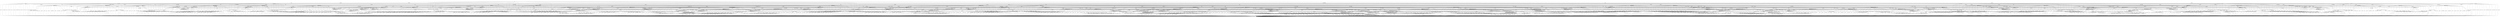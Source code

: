 digraph T4 {
0 [label="0"];
1 [label="1", shape=doublecircle];
2 [label="2"];
3 [label="3"];
4 [label="4"];
5 [label="5"];
6 [label="6"];
7 [label="7"];
8 [label="8"];
9 [label="9"];
10 [label="10"];
11 [label="11"];
12 [label="12"];
13 [label="13"];
14 [label="14"];
15 [label="15"];
16 [label="16"];
17 [label="17"];
18 [label="18"];
19 [label="19"];
20 [label="20"];
21 [label="21"];
22 [label="22"];
23 [label="23"];
24 [label="24"];
25 [label="25"];
26 [label="26"];
27 [label="27"];
28 [label="28"];
29 [label="29"];
30 [label="30"];
31 [label="31"];
32 [label="32"];
33 [label="33"];
34 [label="34"];
35 [label="35"];
36 [label="36"];
37 [label="37"];
38 [label="38"];
39 [label="39"];
40 [label="40"];
41 [label="41"];
42 [label="42"];
43 [label="43"];
44 [label="44"];
45 [label="45"];
46 [label="46"];
47 [label="47"];
48 [label="48"];
49 [label="49"];
50 [label="50"];
51 [label="51"];
52 [label="52"];
53 [label="53"];
54 [label="54"];
55 [label="55"];
56 [label="56"];
57 [label="57"];
58 [label="58"];
59 [label="59"];
60 [label="60"];
61 [label="61"];
62 [label="62"];
63 [label="63"];
64 [label="64"];
65 [label="65"];
66 [label="66"];
67 [label="67"];
68 [label="68"];
69 [label="69"];
70 [label="70"];
71 [label="71"];
72 [label="72"];
73 [label="73"];
74 [label="74"];
75 [label="75"];
76 [label="76"];
77 [label="77"];
78 [label="78"];
79 [label="79"];
80 [label="80"];
81 [label="81"];
82 [label="82"];
83 [label="83"];
84 [label="84"];
85 [label="85"];
86 [label="86"];
87 [label="87"];
88 [label="88"];
89 [label="89"];
90 [label="90"];
91 [label="91"];
92 [label="92"];
93 [label="93"];
94 [label="94"];
95 [label="95"];
96 [label="96"];
97 [label="97"];
98 [label="98"];
99 [label="99"];
100 [label="100"];
101 [label="101"];
102 [label="102"];
103 [label="103"];
104 [label="104"];
105 [label="105"];
106 [label="106"];
107 [label="107"];
108 [label="108"];
109 [label="109"];
110 [label="110"];
111 [label="111"];
112 [label="112"];
113 [label="113"];
114 [label="114"];
115 [label="115"];
116 [label="116"];
117 [label="117"];
118 [label="118"];
119 [label="119"];
120 [label="120"];
121 [label="121"];
122 [label="122"];
123 [label="123"];
124 [label="124"];
125 [label="125"];
126 [label="126"];
127 [label="127"];
128 [label="128"];
0 -> 0  [label="usr2_ai2_re8"];
0 -> 0  [label="ai1_ce1"];
0 -> 0  [label="usr2_ai4_re1"];
0 -> 0  [label="usr2_ai3_VoidReply"];
0 -> 0  [label="usr2_ai4_re8"];
0 -> 0  [label="usr2_ai3_re1"];
0 -> 0  [label="usr2_ai1_VoidReply"];
0 -> 0  [label="usr2_ai2_re5"];
0 -> 0  [label="ai1_ce7"];
0 -> 0  [label="usr5_ai1_re1"];
0 -> 0  [label="usr1_ai1_re2"];
0 -> 0  [label="usr2_ai4_re15"];
0 -> 0  [label="usr1_ai1_re1"];
0 -> 0  [label="usr2_ai2_re2"];
0 -> 0  [label="usr1_ai2_VoidReply"];
0 -> 0  [label="usr3_ai1_VoidReply"];
0 -> 0  [label="ai1_ce5"];
0 -> 0  [label="usr2_ai3_re2"];
0 -> 0  [label="usr2_ai4_re12"];
0 -> 0  [label="ai1_ce2"];
1 -> 0  [label="usr2_ai2_re8"];
1 -> 0  [label="ai1_ce1"];
1 -> 0  [label="usr2_ai4_re1"];
1 -> 0  [label="usr2_ai3_VoidReply"];
1 -> 1  [label="usr2_ai4_re8"];
1 -> 0  [label="usr2_ai3_re1"];
1 -> 0  [label="usr2_ai1_VoidReply"];
1 -> 1  [label="usr2_ai2_re5"];
1 -> 1  [label="ai1_ce7"];
1 -> 1  [label="usr5_ai1_re1"];
1 -> 0  [label="usr1_ai1_re2"];
1 -> 0  [label="usr2_ai4_re15"];
1 -> 0  [label="usr1_ai1_re1"];
1 -> 0  [label="usr2_ai2_re2"];
1 -> 0  [label="usr1_ai2_VoidReply"];
1 -> 1  [label="usr3_ai1_VoidReply"];
1 -> 0  [label="ai1_ce5"];
1 -> 0  [label="usr2_ai3_re2"];
1 -> 1  [label="usr2_ai4_re12"];
1 -> 1  [label="ai1_ce2"];
2 -> 0  [label="usr2_ai2_re8"];
2 -> 0  [label="ai1_ce1"];
2 -> 0  [label="usr2_ai4_re1"];
2 -> 0  [label="usr2_ai3_VoidReply"];
2 -> 1  [label="usr2_ai4_re8"];
2 -> 0  [label="usr2_ai3_re1"];
2 -> 0  [label="usr2_ai1_VoidReply"];
2 -> 2  [label="usr2_ai2_re5"];
2 -> 2  [label="ai1_ce7"];
2 -> 2  [label="usr5_ai1_re1"];
2 -> 0  [label="usr1_ai1_re2"];
2 -> 0  [label="usr2_ai4_re15"];
2 -> 0  [label="usr1_ai1_re1"];
2 -> 0  [label="usr2_ai2_re2"];
2 -> 0  [label="usr1_ai2_VoidReply"];
2 -> 2  [label="usr3_ai1_VoidReply"];
2 -> 0  [label="ai1_ce5"];
2 -> 0  [label="usr2_ai3_re2"];
2 -> 2  [label="usr2_ai4_re12"];
2 -> 2  [label="ai1_ce2"];
3 -> 0  [label="usr2_ai2_re8"];
3 -> 0  [label="ai1_ce1"];
3 -> 0  [label="usr2_ai4_re1"];
3 -> 0  [label="usr2_ai3_VoidReply"];
3 -> 3  [label="usr2_ai4_re8"];
3 -> 0  [label="usr2_ai3_re1"];
3 -> 0  [label="usr2_ai1_VoidReply"];
3 -> 1  [label="usr2_ai2_re5"];
3 -> 3  [label="ai1_ce7"];
3 -> 3  [label="usr5_ai1_re1"];
3 -> 0  [label="usr1_ai1_re2"];
3 -> 0  [label="usr2_ai4_re15"];
3 -> 0  [label="usr1_ai1_re1"];
3 -> 0  [label="usr2_ai2_re2"];
3 -> 0  [label="usr1_ai2_VoidReply"];
3 -> 3  [label="usr3_ai1_VoidReply"];
3 -> 0  [label="ai1_ce5"];
3 -> 0  [label="usr2_ai3_re2"];
3 -> 3  [label="usr2_ai4_re12"];
3 -> 3  [label="ai1_ce2"];
4 -> 0  [label="usr2_ai2_re8"];
4 -> 0  [label="ai1_ce1"];
4 -> 0  [label="usr2_ai4_re1"];
4 -> 0  [label="usr2_ai3_VoidReply"];
4 -> 4  [label="usr2_ai4_re8"];
4 -> 0  [label="usr2_ai3_re1"];
4 -> 0  [label="usr2_ai1_VoidReply"];
4 -> 4  [label="usr2_ai2_re5"];
4 -> 1  [label="ai1_ce7"];
4 -> 4  [label="usr5_ai1_re1"];
4 -> 0  [label="usr1_ai1_re2"];
4 -> 0  [label="usr2_ai4_re15"];
4 -> 0  [label="usr1_ai1_re1"];
4 -> 0  [label="usr2_ai2_re2"];
4 -> 0  [label="usr1_ai2_VoidReply"];
4 -> 4  [label="usr3_ai1_VoidReply"];
4 -> 0  [label="ai1_ce5"];
4 -> 0  [label="usr2_ai3_re2"];
4 -> 4  [label="usr2_ai4_re12"];
4 -> 4  [label="ai1_ce2"];
5 -> 0  [label="usr2_ai2_re8"];
5 -> 0  [label="ai1_ce1"];
5 -> 0  [label="usr2_ai4_re1"];
5 -> 0  [label="usr2_ai3_VoidReply"];
5 -> 5  [label="usr2_ai4_re8"];
5 -> 0  [label="usr2_ai3_re1"];
5 -> 0  [label="usr2_ai1_VoidReply"];
5 -> 5  [label="usr2_ai2_re5"];
5 -> 5  [label="ai1_ce7"];
5 -> 1  [label="usr5_ai1_re1"];
5 -> 0  [label="usr1_ai1_re2"];
5 -> 0  [label="usr2_ai4_re15"];
5 -> 0  [label="usr1_ai1_re1"];
5 -> 0  [label="usr2_ai2_re2"];
5 -> 0  [label="usr1_ai2_VoidReply"];
5 -> 5  [label="usr3_ai1_VoidReply"];
5 -> 0  [label="ai1_ce5"];
5 -> 0  [label="usr2_ai3_re2"];
5 -> 5  [label="usr2_ai4_re12"];
5 -> 5  [label="ai1_ce2"];
6 -> 0  [label="usr2_ai2_re8"];
6 -> 0  [label="ai1_ce1"];
6 -> 0  [label="usr2_ai4_re1"];
6 -> 0  [label="usr2_ai3_VoidReply"];
6 -> 6  [label="usr2_ai4_re8"];
6 -> 0  [label="usr2_ai3_re1"];
6 -> 0  [label="usr2_ai1_VoidReply"];
6 -> 6  [label="usr2_ai2_re5"];
6 -> 6  [label="ai1_ce7"];
6 -> 6  [label="usr5_ai1_re1"];
6 -> 0  [label="usr1_ai1_re2"];
6 -> 0  [label="usr2_ai4_re15"];
6 -> 0  [label="usr1_ai1_re1"];
6 -> 0  [label="usr2_ai2_re2"];
6 -> 0  [label="usr1_ai2_VoidReply"];
6 -> 1  [label="usr3_ai1_VoidReply"];
6 -> 0  [label="ai1_ce5"];
6 -> 0  [label="usr2_ai3_re2"];
6 -> 6  [label="usr2_ai4_re12"];
6 -> 6  [label="ai1_ce2"];
7 -> 0  [label="usr2_ai2_re8"];
7 -> 0  [label="ai1_ce1"];
7 -> 0  [label="usr2_ai4_re1"];
7 -> 0  [label="usr2_ai3_VoidReply"];
7 -> 7  [label="usr2_ai4_re8"];
7 -> 0  [label="usr2_ai3_re1"];
7 -> 0  [label="usr2_ai1_VoidReply"];
7 -> 7  [label="usr2_ai2_re5"];
7 -> 7  [label="ai1_ce7"];
7 -> 7  [label="usr5_ai1_re1"];
7 -> 0  [label="usr1_ai1_re2"];
7 -> 0  [label="usr2_ai4_re15"];
7 -> 0  [label="usr1_ai1_re1"];
7 -> 0  [label="usr2_ai2_re2"];
7 -> 0  [label="usr1_ai2_VoidReply"];
7 -> 7  [label="usr3_ai1_VoidReply"];
7 -> 0  [label="ai1_ce5"];
7 -> 0  [label="usr2_ai3_re2"];
7 -> 1  [label="usr2_ai4_re12"];
7 -> 7  [label="ai1_ce2"];
8 -> 0  [label="usr2_ai2_re8"];
8 -> 0  [label="ai1_ce1"];
8 -> 0  [label="usr2_ai4_re1"];
8 -> 0  [label="usr2_ai3_VoidReply"];
8 -> 8  [label="usr2_ai4_re8"];
8 -> 0  [label="usr2_ai3_re1"];
8 -> 0  [label="usr2_ai1_VoidReply"];
8 -> 8  [label="usr2_ai2_re5"];
8 -> 8  [label="ai1_ce7"];
8 -> 8  [label="usr5_ai1_re1"];
8 -> 0  [label="usr1_ai1_re2"];
8 -> 0  [label="usr2_ai4_re15"];
8 -> 0  [label="usr1_ai1_re1"];
8 -> 0  [label="usr2_ai2_re2"];
8 -> 0  [label="usr1_ai2_VoidReply"];
8 -> 8  [label="usr3_ai1_VoidReply"];
8 -> 0  [label="ai1_ce5"];
8 -> 0  [label="usr2_ai3_re2"];
8 -> 8  [label="usr2_ai4_re12"];
8 -> 1  [label="ai1_ce2"];
9 -> 0  [label="usr2_ai2_re8"];
9 -> 0  [label="ai1_ce1"];
9 -> 0  [label="usr2_ai4_re1"];
9 -> 0  [label="usr2_ai3_VoidReply"];
9 -> 5  [label="usr2_ai4_re8"];
9 -> 0  [label="usr2_ai3_re1"];
9 -> 0  [label="usr2_ai1_VoidReply"];
9 -> 9  [label="usr2_ai2_re5"];
9 -> 9  [label="ai1_ce7"];
9 -> 2  [label="usr5_ai1_re1"];
9 -> 0  [label="usr1_ai1_re2"];
9 -> 0  [label="usr2_ai4_re15"];
9 -> 0  [label="usr1_ai1_re1"];
9 -> 0  [label="usr2_ai2_re2"];
9 -> 0  [label="usr1_ai2_VoidReply"];
9 -> 9  [label="usr3_ai1_VoidReply"];
9 -> 0  [label="ai1_ce5"];
9 -> 0  [label="usr2_ai3_re2"];
9 -> 9  [label="usr2_ai4_re12"];
9 -> 9  [label="ai1_ce2"];
10 -> 0  [label="usr2_ai2_re8"];
10 -> 0  [label="ai1_ce1"];
10 -> 0  [label="usr2_ai4_re1"];
10 -> 0  [label="usr2_ai3_VoidReply"];
10 -> 10  [label="usr2_ai4_re8"];
10 -> 0  [label="usr2_ai3_re1"];
10 -> 0  [label="usr2_ai1_VoidReply"];
10 -> 5  [label="usr2_ai2_re5"];
10 -> 10  [label="ai1_ce7"];
10 -> 3  [label="usr5_ai1_re1"];
10 -> 0  [label="usr1_ai1_re2"];
10 -> 0  [label="usr2_ai4_re15"];
10 -> 0  [label="usr1_ai1_re1"];
10 -> 0  [label="usr2_ai2_re2"];
10 -> 0  [label="usr1_ai2_VoidReply"];
10 -> 10  [label="usr3_ai1_VoidReply"];
10 -> 0  [label="ai1_ce5"];
10 -> 0  [label="usr2_ai3_re2"];
10 -> 10  [label="usr2_ai4_re12"];
10 -> 10  [label="ai1_ce2"];
11 -> 0  [label="usr2_ai2_re8"];
11 -> 0  [label="ai1_ce1"];
11 -> 0  [label="usr2_ai4_re1"];
11 -> 0  [label="usr2_ai3_VoidReply"];
11 -> 11  [label="usr2_ai4_re8"];
11 -> 0  [label="usr2_ai3_re1"];
11 -> 0  [label="usr2_ai1_VoidReply"];
11 -> 11  [label="usr2_ai2_re5"];
11 -> 5  [label="ai1_ce7"];
11 -> 4  [label="usr5_ai1_re1"];
11 -> 0  [label="usr1_ai1_re2"];
11 -> 0  [label="usr2_ai4_re15"];
11 -> 0  [label="usr1_ai1_re1"];
11 -> 0  [label="usr2_ai2_re2"];
11 -> 0  [label="usr1_ai2_VoidReply"];
11 -> 11  [label="usr3_ai1_VoidReply"];
11 -> 0  [label="ai1_ce5"];
11 -> 0  [label="usr2_ai3_re2"];
11 -> 11  [label="usr2_ai4_re12"];
11 -> 11  [label="ai1_ce2"];
12 -> 0  [label="usr2_ai2_re8"];
12 -> 0  [label="ai1_ce1"];
12 -> 0  [label="usr2_ai4_re1"];
12 -> 0  [label="usr2_ai3_VoidReply"];
12 -> 12  [label="usr2_ai4_re8"];
12 -> 0  [label="usr2_ai3_re1"];
12 -> 0  [label="usr2_ai1_VoidReply"];
12 -> 12  [label="usr2_ai2_re5"];
12 -> 12  [label="ai1_ce7"];
12 -> 6  [label="usr5_ai1_re1"];
12 -> 0  [label="usr1_ai1_re2"];
12 -> 0  [label="usr2_ai4_re15"];
12 -> 0  [label="usr1_ai1_re1"];
12 -> 0  [label="usr2_ai2_re2"];
12 -> 0  [label="usr1_ai2_VoidReply"];
12 -> 5  [label="usr3_ai1_VoidReply"];
12 -> 0  [label="ai1_ce5"];
12 -> 0  [label="usr2_ai3_re2"];
12 -> 12  [label="usr2_ai4_re12"];
12 -> 12  [label="ai1_ce2"];
13 -> 0  [label="usr2_ai2_re8"];
13 -> 0  [label="ai1_ce1"];
13 -> 0  [label="usr2_ai4_re1"];
13 -> 0  [label="usr2_ai3_VoidReply"];
13 -> 13  [label="usr2_ai4_re8"];
13 -> 0  [label="usr2_ai3_re1"];
13 -> 0  [label="usr2_ai1_VoidReply"];
13 -> 13  [label="usr2_ai2_re5"];
13 -> 13  [label="ai1_ce7"];
13 -> 7  [label="usr5_ai1_re1"];
13 -> 0  [label="usr1_ai1_re2"];
13 -> 0  [label="usr2_ai4_re15"];
13 -> 0  [label="usr1_ai1_re1"];
13 -> 0  [label="usr2_ai2_re2"];
13 -> 0  [label="usr1_ai2_VoidReply"];
13 -> 13  [label="usr3_ai1_VoidReply"];
13 -> 0  [label="ai1_ce5"];
13 -> 0  [label="usr2_ai3_re2"];
13 -> 5  [label="usr2_ai4_re12"];
13 -> 13  [label="ai1_ce2"];
14 -> 0  [label="usr2_ai2_re8"];
14 -> 0  [label="ai1_ce1"];
14 -> 0  [label="usr2_ai4_re1"];
14 -> 0  [label="usr2_ai3_VoidReply"];
14 -> 14  [label="usr2_ai4_re8"];
14 -> 0  [label="usr2_ai3_re1"];
14 -> 0  [label="usr2_ai1_VoidReply"];
14 -> 14  [label="usr2_ai2_re5"];
14 -> 14  [label="ai1_ce7"];
14 -> 8  [label="usr5_ai1_re1"];
14 -> 0  [label="usr1_ai1_re2"];
14 -> 0  [label="usr2_ai4_re15"];
14 -> 0  [label="usr1_ai1_re1"];
14 -> 0  [label="usr2_ai2_re2"];
14 -> 0  [label="usr1_ai2_VoidReply"];
14 -> 14  [label="usr3_ai1_VoidReply"];
14 -> 0  [label="ai1_ce5"];
14 -> 0  [label="usr2_ai3_re2"];
14 -> 14  [label="usr2_ai4_re12"];
14 -> 5  [label="ai1_ce2"];
15 -> 0  [label="usr2_ai2_re8"];
15 -> 0  [label="ai1_ce1"];
15 -> 0  [label="usr2_ai4_re1"];
15 -> 0  [label="usr2_ai3_VoidReply"];
15 -> 4  [label="usr2_ai4_re8"];
15 -> 0  [label="usr2_ai3_re1"];
15 -> 0  [label="usr2_ai1_VoidReply"];
15 -> 15  [label="usr2_ai2_re5"];
15 -> 2  [label="ai1_ce7"];
15 -> 15  [label="usr5_ai1_re1"];
15 -> 0  [label="usr1_ai1_re2"];
15 -> 0  [label="usr2_ai4_re15"];
15 -> 0  [label="usr1_ai1_re1"];
15 -> 0  [label="usr2_ai2_re2"];
15 -> 0  [label="usr1_ai2_VoidReply"];
15 -> 15  [label="usr3_ai1_VoidReply"];
15 -> 0  [label="ai1_ce5"];
15 -> 0  [label="usr2_ai3_re2"];
15 -> 15  [label="usr2_ai4_re12"];
15 -> 15  [label="ai1_ce2"];
16 -> 0  [label="usr2_ai2_re8"];
16 -> 0  [label="ai1_ce1"];
16 -> 0  [label="usr2_ai4_re1"];
16 -> 0  [label="usr2_ai3_VoidReply"];
16 -> 16  [label="usr2_ai4_re8"];
16 -> 0  [label="usr2_ai3_re1"];
16 -> 0  [label="usr2_ai1_VoidReply"];
16 -> 4  [label="usr2_ai2_re5"];
16 -> 3  [label="ai1_ce7"];
16 -> 16  [label="usr5_ai1_re1"];
16 -> 0  [label="usr1_ai1_re2"];
16 -> 0  [label="usr2_ai4_re15"];
16 -> 0  [label="usr1_ai1_re1"];
16 -> 0  [label="usr2_ai2_re2"];
16 -> 0  [label="usr1_ai2_VoidReply"];
16 -> 16  [label="usr3_ai1_VoidReply"];
16 -> 0  [label="ai1_ce5"];
16 -> 0  [label="usr2_ai3_re2"];
16 -> 16  [label="usr2_ai4_re12"];
16 -> 16  [label="ai1_ce2"];
17 -> 0  [label="usr2_ai2_re8"];
17 -> 0  [label="ai1_ce1"];
17 -> 0  [label="usr2_ai4_re1"];
17 -> 0  [label="usr2_ai3_VoidReply"];
17 -> 17  [label="usr2_ai4_re8"];
17 -> 0  [label="usr2_ai3_re1"];
17 -> 0  [label="usr2_ai1_VoidReply"];
17 -> 17  [label="usr2_ai2_re5"];
17 -> 6  [label="ai1_ce7"];
17 -> 17  [label="usr5_ai1_re1"];
17 -> 0  [label="usr1_ai1_re2"];
17 -> 0  [label="usr2_ai4_re15"];
17 -> 0  [label="usr1_ai1_re1"];
17 -> 0  [label="usr2_ai2_re2"];
17 -> 0  [label="usr1_ai2_VoidReply"];
17 -> 4  [label="usr3_ai1_VoidReply"];
17 -> 0  [label="ai1_ce5"];
17 -> 0  [label="usr2_ai3_re2"];
17 -> 17  [label="usr2_ai4_re12"];
17 -> 17  [label="ai1_ce2"];
18 -> 0  [label="usr2_ai2_re8"];
18 -> 0  [label="ai1_ce1"];
18 -> 0  [label="usr2_ai4_re1"];
18 -> 0  [label="usr2_ai3_VoidReply"];
18 -> 18  [label="usr2_ai4_re8"];
18 -> 0  [label="usr2_ai3_re1"];
18 -> 0  [label="usr2_ai1_VoidReply"];
18 -> 18  [label="usr2_ai2_re5"];
18 -> 7  [label="ai1_ce7"];
18 -> 18  [label="usr5_ai1_re1"];
18 -> 0  [label="usr1_ai1_re2"];
18 -> 0  [label="usr2_ai4_re15"];
18 -> 0  [label="usr1_ai1_re1"];
18 -> 0  [label="usr2_ai2_re2"];
18 -> 0  [label="usr1_ai2_VoidReply"];
18 -> 18  [label="usr3_ai1_VoidReply"];
18 -> 0  [label="ai1_ce5"];
18 -> 0  [label="usr2_ai3_re2"];
18 -> 4  [label="usr2_ai4_re12"];
18 -> 18  [label="ai1_ce2"];
19 -> 0  [label="usr2_ai2_re8"];
19 -> 0  [label="ai1_ce1"];
19 -> 0  [label="usr2_ai4_re1"];
19 -> 0  [label="usr2_ai3_VoidReply"];
19 -> 19  [label="usr2_ai4_re8"];
19 -> 0  [label="usr2_ai3_re1"];
19 -> 0  [label="usr2_ai1_VoidReply"];
19 -> 19  [label="usr2_ai2_re5"];
19 -> 8  [label="ai1_ce7"];
19 -> 19  [label="usr5_ai1_re1"];
19 -> 0  [label="usr1_ai1_re2"];
19 -> 0  [label="usr2_ai4_re15"];
19 -> 0  [label="usr1_ai1_re1"];
19 -> 0  [label="usr2_ai2_re2"];
19 -> 0  [label="usr1_ai2_VoidReply"];
19 -> 19  [label="usr3_ai1_VoidReply"];
19 -> 0  [label="ai1_ce5"];
19 -> 0  [label="usr2_ai3_re2"];
19 -> 19  [label="usr2_ai4_re12"];
19 -> 4  [label="ai1_ce2"];
20 -> 0  [label="usr2_ai2_re8"];
20 -> 0  [label="ai1_ce1"];
20 -> 0  [label="usr2_ai4_re1"];
20 -> 0  [label="usr2_ai3_VoidReply"];
20 -> 3  [label="usr2_ai4_re8"];
20 -> 0  [label="usr2_ai3_re1"];
20 -> 0  [label="usr2_ai1_VoidReply"];
20 -> 2  [label="usr2_ai2_re5"];
20 -> 20  [label="ai1_ce7"];
20 -> 20  [label="usr5_ai1_re1"];
20 -> 0  [label="usr1_ai1_re2"];
20 -> 0  [label="usr2_ai4_re15"];
20 -> 0  [label="usr1_ai1_re1"];
20 -> 0  [label="usr2_ai2_re2"];
20 -> 0  [label="usr1_ai2_VoidReply"];
20 -> 20  [label="usr3_ai1_VoidReply"];
20 -> 0  [label="ai1_ce5"];
20 -> 0  [label="usr2_ai3_re2"];
20 -> 20  [label="usr2_ai4_re12"];
20 -> 20  [label="ai1_ce2"];
21 -> 0  [label="usr2_ai2_re8"];
21 -> 0  [label="ai1_ce1"];
21 -> 0  [label="usr2_ai4_re1"];
21 -> 0  [label="usr2_ai3_VoidReply"];
21 -> 21  [label="usr2_ai4_re8"];
21 -> 0  [label="usr2_ai3_re1"];
21 -> 0  [label="usr2_ai1_VoidReply"];
21 -> 6  [label="usr2_ai2_re5"];
21 -> 21  [label="ai1_ce7"];
21 -> 21  [label="usr5_ai1_re1"];
21 -> 0  [label="usr1_ai1_re2"];
21 -> 0  [label="usr2_ai4_re15"];
21 -> 0  [label="usr1_ai1_re1"];
21 -> 0  [label="usr2_ai2_re2"];
21 -> 0  [label="usr1_ai2_VoidReply"];
21 -> 3  [label="usr3_ai1_VoidReply"];
21 -> 0  [label="ai1_ce5"];
21 -> 0  [label="usr2_ai3_re2"];
21 -> 21  [label="usr2_ai4_re12"];
21 -> 21  [label="ai1_ce2"];
22 -> 0  [label="usr2_ai2_re8"];
22 -> 0  [label="ai1_ce1"];
22 -> 0  [label="usr2_ai4_re1"];
22 -> 0  [label="usr2_ai3_VoidReply"];
22 -> 22  [label="usr2_ai4_re8"];
22 -> 0  [label="usr2_ai3_re1"];
22 -> 0  [label="usr2_ai1_VoidReply"];
22 -> 7  [label="usr2_ai2_re5"];
22 -> 22  [label="ai1_ce7"];
22 -> 22  [label="usr5_ai1_re1"];
22 -> 0  [label="usr1_ai1_re2"];
22 -> 0  [label="usr2_ai4_re15"];
22 -> 0  [label="usr1_ai1_re1"];
22 -> 0  [label="usr2_ai2_re2"];
22 -> 0  [label="usr1_ai2_VoidReply"];
22 -> 22  [label="usr3_ai1_VoidReply"];
22 -> 0  [label="ai1_ce5"];
22 -> 0  [label="usr2_ai3_re2"];
22 -> 3  [label="usr2_ai4_re12"];
22 -> 22  [label="ai1_ce2"];
23 -> 0  [label="usr2_ai2_re8"];
23 -> 0  [label="ai1_ce1"];
23 -> 0  [label="usr2_ai4_re1"];
23 -> 0  [label="usr2_ai3_VoidReply"];
23 -> 23  [label="usr2_ai4_re8"];
23 -> 0  [label="usr2_ai3_re1"];
23 -> 0  [label="usr2_ai1_VoidReply"];
23 -> 8  [label="usr2_ai2_re5"];
23 -> 23  [label="ai1_ce7"];
23 -> 23  [label="usr5_ai1_re1"];
23 -> 0  [label="usr1_ai1_re2"];
23 -> 0  [label="usr2_ai4_re15"];
23 -> 0  [label="usr1_ai1_re1"];
23 -> 0  [label="usr2_ai2_re2"];
23 -> 0  [label="usr1_ai2_VoidReply"];
23 -> 23  [label="usr3_ai1_VoidReply"];
23 -> 0  [label="ai1_ce5"];
23 -> 0  [label="usr2_ai3_re2"];
23 -> 23  [label="usr2_ai4_re12"];
23 -> 3  [label="ai1_ce2"];
24 -> 0  [label="usr2_ai2_re8"];
24 -> 0  [label="ai1_ce1"];
24 -> 0  [label="usr2_ai4_re1"];
24 -> 0  [label="usr2_ai3_VoidReply"];
24 -> 12  [label="usr2_ai4_re8"];
24 -> 0  [label="usr2_ai3_re1"];
24 -> 0  [label="usr2_ai1_VoidReply"];
24 -> 24  [label="usr2_ai2_re5"];
24 -> 24  [label="ai1_ce7"];
24 -> 125  [label="usr5_ai1_re1"];
24 -> 0  [label="usr1_ai1_re2"];
24 -> 0  [label="usr2_ai4_re15"];
24 -> 0  [label="usr1_ai1_re1"];
24 -> 0  [label="usr2_ai2_re2"];
24 -> 0  [label="usr1_ai2_VoidReply"];
24 -> 9  [label="usr3_ai1_VoidReply"];
24 -> 0  [label="ai1_ce5"];
24 -> 0  [label="usr2_ai3_re2"];
24 -> 24  [label="usr2_ai4_re12"];
24 -> 24  [label="ai1_ce2"];
25 -> 0  [label="usr2_ai2_re8"];
25 -> 0  [label="ai1_ce1"];
25 -> 0  [label="usr2_ai4_re1"];
25 -> 0  [label="usr2_ai3_VoidReply"];
25 -> 25  [label="usr2_ai4_re8"];
25 -> 0  [label="usr2_ai3_re1"];
25 -> 0  [label="usr2_ai1_VoidReply"];
25 -> 12  [label="usr2_ai2_re5"];
25 -> 25  [label="ai1_ce7"];
25 -> 21  [label="usr5_ai1_re1"];
25 -> 0  [label="usr1_ai1_re2"];
25 -> 0  [label="usr2_ai4_re15"];
25 -> 0  [label="usr1_ai1_re1"];
25 -> 0  [label="usr2_ai2_re2"];
25 -> 0  [label="usr1_ai2_VoidReply"];
25 -> 10  [label="usr3_ai1_VoidReply"];
25 -> 0  [label="ai1_ce5"];
25 -> 0  [label="usr2_ai3_re2"];
25 -> 25  [label="usr2_ai4_re12"];
25 -> 25  [label="ai1_ce2"];
26 -> 0  [label="usr2_ai2_re8"];
26 -> 0  [label="ai1_ce1"];
26 -> 0  [label="usr2_ai4_re1"];
26 -> 0  [label="usr2_ai3_VoidReply"];
26 -> 26  [label="usr2_ai4_re8"];
26 -> 0  [label="usr2_ai3_re1"];
26 -> 0  [label="usr2_ai1_VoidReply"];
26 -> 26  [label="usr2_ai2_re5"];
26 -> 12  [label="ai1_ce7"];
26 -> 17  [label="usr5_ai1_re1"];
26 -> 0  [label="usr1_ai1_re2"];
26 -> 0  [label="usr2_ai4_re15"];
26 -> 0  [label="usr1_ai1_re1"];
26 -> 0  [label="usr2_ai2_re2"];
26 -> 0  [label="usr1_ai2_VoidReply"];
26 -> 11  [label="usr3_ai1_VoidReply"];
26 -> 0  [label="ai1_ce5"];
26 -> 0  [label="usr2_ai3_re2"];
26 -> 26  [label="usr2_ai4_re12"];
26 -> 26  [label="ai1_ce2"];
27 -> 0  [label="usr2_ai2_re8"];
27 -> 0  [label="ai1_ce1"];
27 -> 0  [label="usr2_ai4_re1"];
27 -> 0  [label="usr2_ai3_VoidReply"];
27 -> 27  [label="usr2_ai4_re8"];
27 -> 0  [label="usr2_ai3_re1"];
27 -> 0  [label="usr2_ai1_VoidReply"];
27 -> 27  [label="usr2_ai2_re5"];
27 -> 27  [label="ai1_ce7"];
27 -> 80  [label="usr5_ai1_re1"];
27 -> 0  [label="usr1_ai1_re2"];
27 -> 0  [label="usr2_ai4_re15"];
27 -> 0  [label="usr1_ai1_re1"];
27 -> 0  [label="usr2_ai2_re2"];
27 -> 0  [label="usr1_ai2_VoidReply"];
27 -> 13  [label="usr3_ai1_VoidReply"];
27 -> 0  [label="ai1_ce5"];
27 -> 0  [label="usr2_ai3_re2"];
27 -> 12  [label="usr2_ai4_re12"];
27 -> 27  [label="ai1_ce2"];
28 -> 0  [label="usr2_ai2_re8"];
28 -> 0  [label="ai1_ce1"];
28 -> 0  [label="usr2_ai4_re1"];
28 -> 0  [label="usr2_ai3_VoidReply"];
28 -> 28  [label="usr2_ai4_re8"];
28 -> 0  [label="usr2_ai3_re1"];
28 -> 0  [label="usr2_ai1_VoidReply"];
28 -> 28  [label="usr2_ai2_re5"];
28 -> 28  [label="ai1_ce7"];
28 -> 111  [label="usr5_ai1_re1"];
28 -> 0  [label="usr1_ai1_re2"];
28 -> 0  [label="usr2_ai4_re15"];
28 -> 0  [label="usr1_ai1_re1"];
28 -> 0  [label="usr2_ai2_re2"];
28 -> 0  [label="usr1_ai2_VoidReply"];
28 -> 14  [label="usr3_ai1_VoidReply"];
28 -> 0  [label="ai1_ce5"];
28 -> 0  [label="usr2_ai3_re2"];
28 -> 28  [label="usr2_ai4_re12"];
28 -> 12  [label="ai1_ce2"];
29 -> 0  [label="usr2_ai2_re8"];
29 -> 0  [label="ai1_ce1"];
29 -> 0  [label="usr2_ai4_re1"];
29 -> 0  [label="usr2_ai3_VoidReply"];
29 -> 26  [label="usr2_ai4_re8"];
29 -> 0  [label="usr2_ai3_re1"];
29 -> 0  [label="usr2_ai1_VoidReply"];
29 -> 29  [label="usr2_ai2_re5"];
29 -> 24  [label="ai1_ce7"];
29 -> 112  [label="usr5_ai1_re1"];
29 -> 0  [label="usr1_ai1_re2"];
29 -> 0  [label="usr2_ai4_re15"];
29 -> 0  [label="usr1_ai1_re1"];
29 -> 0  [label="usr2_ai2_re2"];
29 -> 0  [label="usr1_ai2_VoidReply"];
29 -> 39  [label="usr3_ai1_VoidReply"];
29 -> 0  [label="ai1_ce5"];
29 -> 0  [label="usr2_ai3_re2"];
29 -> 29  [label="usr2_ai4_re12"];
29 -> 29  [label="ai1_ce2"];
30 -> 0  [label="usr2_ai2_re8"];
30 -> 0  [label="ai1_ce1"];
30 -> 0  [label="usr2_ai4_re1"];
30 -> 0  [label="usr2_ai3_VoidReply"];
30 -> 30  [label="usr2_ai4_re8"];
30 -> 0  [label="usr2_ai3_re1"];
30 -> 0  [label="usr2_ai1_VoidReply"];
30 -> 26  [label="usr2_ai2_re5"];
30 -> 25  [label="ai1_ce7"];
30 -> 49  [label="usr5_ai1_re1"];
30 -> 0  [label="usr1_ai1_re2"];
30 -> 0  [label="usr2_ai4_re15"];
30 -> 0  [label="usr1_ai1_re1"];
30 -> 0  [label="usr2_ai2_re2"];
30 -> 0  [label="usr1_ai2_VoidReply"];
30 -> 42  [label="usr3_ai1_VoidReply"];
30 -> 0  [label="ai1_ce5"];
30 -> 0  [label="usr2_ai3_re2"];
30 -> 30  [label="usr2_ai4_re12"];
30 -> 30  [label="ai1_ce2"];
31 -> 0  [label="usr2_ai2_re8"];
31 -> 0  [label="ai1_ce1"];
31 -> 0  [label="usr2_ai4_re1"];
31 -> 0  [label="usr2_ai3_VoidReply"];
31 -> 31  [label="usr2_ai4_re8"];
31 -> 0  [label="usr2_ai3_re1"];
31 -> 0  [label="usr2_ai1_VoidReply"];
31 -> 31  [label="usr2_ai2_re5"];
31 -> 27  [label="ai1_ce7"];
31 -> 96  [label="usr5_ai1_re1"];
31 -> 0  [label="usr1_ai1_re2"];
31 -> 0  [label="usr2_ai4_re15"];
31 -> 0  [label="usr1_ai1_re1"];
31 -> 0  [label="usr2_ai2_re2"];
31 -> 0  [label="usr1_ai2_VoidReply"];
31 -> 43  [label="usr3_ai1_VoidReply"];
31 -> 0  [label="ai1_ce5"];
31 -> 0  [label="usr2_ai3_re2"];
31 -> 26  [label="usr2_ai4_re12"];
31 -> 31  [label="ai1_ce2"];
32 -> 0  [label="usr2_ai2_re8"];
32 -> 0  [label="ai1_ce1"];
32 -> 0  [label="usr2_ai4_re1"];
32 -> 0  [label="usr2_ai3_VoidReply"];
32 -> 32  [label="usr2_ai4_re8"];
32 -> 0  [label="usr2_ai3_re1"];
32 -> 0  [label="usr2_ai1_VoidReply"];
32 -> 32  [label="usr2_ai2_re5"];
32 -> 28  [label="ai1_ce7"];
32 -> 113  [label="usr5_ai1_re1"];
32 -> 0  [label="usr1_ai1_re2"];
32 -> 0  [label="usr2_ai4_re15"];
32 -> 0  [label="usr1_ai1_re1"];
32 -> 0  [label="usr2_ai2_re2"];
32 -> 0  [label="usr1_ai2_VoidReply"];
32 -> 44  [label="usr3_ai1_VoidReply"];
32 -> 0  [label="ai1_ce5"];
32 -> 0  [label="usr2_ai3_re2"];
32 -> 32  [label="usr2_ai4_re12"];
32 -> 26  [label="ai1_ce2"];
33 -> 0  [label="usr2_ai2_re8"];
33 -> 0  [label="ai1_ce1"];
33 -> 0  [label="usr2_ai4_re1"];
33 -> 0  [label="usr2_ai3_VoidReply"];
33 -> 30  [label="usr2_ai4_re8"];
33 -> 0  [label="usr2_ai3_re1"];
33 -> 0  [label="usr2_ai1_VoidReply"];
33 -> 29  [label="usr2_ai2_re5"];
33 -> 52  [label="ai1_ce7"];
33 -> 105  [label="usr5_ai1_re1"];
33 -> 0  [label="usr1_ai1_re2"];
33 -> 0  [label="usr2_ai4_re15"];
33 -> 0  [label="usr1_ai1_re1"];
33 -> 0  [label="usr2_ai2_re2"];
33 -> 0  [label="usr1_ai2_VoidReply"];
33 -> 60  [label="usr3_ai1_VoidReply"];
33 -> 0  [label="ai1_ce5"];
33 -> 0  [label="usr2_ai3_re2"];
33 -> 33  [label="usr2_ai4_re12"];
33 -> 33  [label="ai1_ce2"];
34 -> 0  [label="usr2_ai2_re8"];
34 -> 0  [label="ai1_ce1"];
34 -> 0  [label="usr2_ai4_re1"];
34 -> 0  [label="usr2_ai3_VoidReply"];
34 -> 31  [label="usr2_ai4_re8"];
34 -> 0  [label="usr2_ai3_re1"];
34 -> 0  [label="usr2_ai1_VoidReply"];
34 -> 34  [label="usr2_ai2_re5"];
34 -> 55  [label="ai1_ce7"];
34 -> 122  [label="usr5_ai1_re1"];
34 -> 0  [label="usr1_ai1_re2"];
34 -> 0  [label="usr2_ai4_re15"];
34 -> 0  [label="usr1_ai1_re1"];
34 -> 0  [label="usr2_ai2_re2"];
34 -> 0  [label="usr1_ai2_VoidReply"];
34 -> 61  [label="usr3_ai1_VoidReply"];
34 -> 0  [label="ai1_ce5"];
34 -> 0  [label="usr2_ai3_re2"];
34 -> 29  [label="usr2_ai4_re12"];
34 -> 34  [label="ai1_ce2"];
35 -> 0  [label="usr2_ai2_re8"];
35 -> 0  [label="ai1_ce1"];
35 -> 0  [label="usr2_ai4_re1"];
35 -> 0  [label="usr2_ai3_VoidReply"];
35 -> 32  [label="usr2_ai4_re8"];
35 -> 0  [label="usr2_ai3_re1"];
35 -> 0  [label="usr2_ai1_VoidReply"];
35 -> 35  [label="usr2_ai2_re5"];
35 -> 86  [label="ai1_ce7"];
35 -> 128  [label="usr5_ai1_re1"];
35 -> 0  [label="usr1_ai1_re2"];
35 -> 0  [label="usr2_ai4_re15"];
35 -> 0  [label="usr1_ai1_re1"];
35 -> 0  [label="usr2_ai2_re2"];
35 -> 0  [label="usr1_ai2_VoidReply"];
35 -> 62  [label="usr3_ai1_VoidReply"];
35 -> 0  [label="ai1_ce5"];
35 -> 0  [label="usr2_ai3_re2"];
35 -> 35  [label="usr2_ai4_re12"];
35 -> 29  [label="ai1_ce2"];
36 -> 0  [label="usr2_ai2_re8"];
36 -> 0  [label="ai1_ce1"];
36 -> 0  [label="usr2_ai4_re1"];
36 -> 0  [label="usr2_ai3_VoidReply"];
36 -> 36  [label="usr2_ai4_re8"];
36 -> 0  [label="usr2_ai3_re1"];
36 -> 0  [label="usr2_ai1_VoidReply"];
36 -> 31  [label="usr2_ai2_re5"];
36 -> 53  [label="ai1_ce7"];
36 -> 108  [label="usr5_ai1_re1"];
36 -> 0  [label="usr1_ai1_re2"];
36 -> 0  [label="usr2_ai4_re15"];
36 -> 0  [label="usr1_ai1_re1"];
36 -> 0  [label="usr2_ai2_re2"];
36 -> 0  [label="usr1_ai2_VoidReply"];
36 -> 63  [label="usr3_ai1_VoidReply"];
36 -> 0  [label="ai1_ce5"];
36 -> 0  [label="usr2_ai3_re2"];
36 -> 30  [label="usr2_ai4_re12"];
36 -> 36  [label="ai1_ce2"];
37 -> 0  [label="usr2_ai2_re8"];
37 -> 0  [label="ai1_ce1"];
37 -> 0  [label="usr2_ai4_re1"];
37 -> 0  [label="usr2_ai3_VoidReply"];
37 -> 37  [label="usr2_ai4_re8"];
37 -> 0  [label="usr2_ai3_re1"];
37 -> 0  [label="usr2_ai1_VoidReply"];
37 -> 32  [label="usr2_ai2_re5"];
37 -> 54  [label="ai1_ce7"];
37 -> 71  [label="usr5_ai1_re1"];
37 -> 0  [label="usr1_ai1_re2"];
37 -> 0  [label="usr2_ai4_re15"];
37 -> 0  [label="usr1_ai1_re1"];
37 -> 0  [label="usr2_ai2_re2"];
37 -> 0  [label="usr1_ai2_VoidReply"];
37 -> 64  [label="usr3_ai1_VoidReply"];
37 -> 0  [label="ai1_ce5"];
37 -> 0  [label="usr2_ai3_re2"];
37 -> 37  [label="usr2_ai4_re12"];
37 -> 30  [label="ai1_ce2"];
38 -> 0  [label="usr2_ai2_re8"];
38 -> 0  [label="ai1_ce1"];
38 -> 0  [label="usr2_ai4_re1"];
38 -> 0  [label="usr2_ai3_VoidReply"];
38 -> 10  [label="usr2_ai4_re8"];
38 -> 0  [label="usr2_ai3_re1"];
38 -> 0  [label="usr2_ai1_VoidReply"];
38 -> 9  [label="usr2_ai2_re5"];
38 -> 38  [label="ai1_ce7"];
38 -> 20  [label="usr5_ai1_re1"];
38 -> 0  [label="usr1_ai1_re2"];
38 -> 0  [label="usr2_ai4_re15"];
38 -> 0  [label="usr1_ai1_re1"];
38 -> 0  [label="usr2_ai2_re2"];
38 -> 0  [label="usr1_ai2_VoidReply"];
38 -> 38  [label="usr3_ai1_VoidReply"];
38 -> 0  [label="ai1_ce5"];
38 -> 0  [label="usr2_ai3_re2"];
38 -> 38  [label="usr2_ai4_re12"];
38 -> 38  [label="ai1_ce2"];
39 -> 0  [label="usr2_ai2_re8"];
39 -> 0  [label="ai1_ce1"];
39 -> 0  [label="usr2_ai4_re1"];
39 -> 0  [label="usr2_ai3_VoidReply"];
39 -> 11  [label="usr2_ai4_re8"];
39 -> 0  [label="usr2_ai3_re1"];
39 -> 0  [label="usr2_ai1_VoidReply"];
39 -> 39  [label="usr2_ai2_re5"];
39 -> 9  [label="ai1_ce7"];
39 -> 15  [label="usr5_ai1_re1"];
39 -> 0  [label="usr1_ai1_re2"];
39 -> 0  [label="usr2_ai4_re15"];
39 -> 0  [label="usr1_ai1_re1"];
39 -> 0  [label="usr2_ai2_re2"];
39 -> 0  [label="usr1_ai2_VoidReply"];
39 -> 39  [label="usr3_ai1_VoidReply"];
39 -> 0  [label="ai1_ce5"];
39 -> 0  [label="usr2_ai3_re2"];
39 -> 39  [label="usr2_ai4_re12"];
39 -> 39  [label="ai1_ce2"];
40 -> 0  [label="usr2_ai2_re8"];
40 -> 0  [label="ai1_ce1"];
40 -> 0  [label="usr2_ai4_re1"];
40 -> 0  [label="usr2_ai3_VoidReply"];
40 -> 13  [label="usr2_ai4_re8"];
40 -> 0  [label="usr2_ai3_re1"];
40 -> 0  [label="usr2_ai1_VoidReply"];
40 -> 40  [label="usr2_ai2_re5"];
40 -> 40  [label="ai1_ce7"];
40 -> 79  [label="usr5_ai1_re1"];
40 -> 0  [label="usr1_ai1_re2"];
40 -> 0  [label="usr2_ai4_re15"];
40 -> 0  [label="usr1_ai1_re1"];
40 -> 0  [label="usr2_ai2_re2"];
40 -> 0  [label="usr1_ai2_VoidReply"];
40 -> 40  [label="usr3_ai1_VoidReply"];
40 -> 0  [label="ai1_ce5"];
40 -> 0  [label="usr2_ai3_re2"];
40 -> 9  [label="usr2_ai4_re12"];
40 -> 40  [label="ai1_ce2"];
41 -> 0  [label="usr2_ai2_re8"];
41 -> 0  [label="ai1_ce1"];
41 -> 0  [label="usr2_ai4_re1"];
41 -> 0  [label="usr2_ai3_VoidReply"];
41 -> 14  [label="usr2_ai4_re8"];
41 -> 0  [label="usr2_ai3_re1"];
41 -> 0  [label="usr2_ai1_VoidReply"];
41 -> 41  [label="usr2_ai2_re5"];
41 -> 41  [label="ai1_ce7"];
41 -> 110  [label="usr5_ai1_re1"];
41 -> 0  [label="usr1_ai1_re2"];
41 -> 0  [label="usr2_ai4_re15"];
41 -> 0  [label="usr1_ai1_re1"];
41 -> 0  [label="usr2_ai2_re2"];
41 -> 0  [label="usr1_ai2_VoidReply"];
41 -> 41  [label="usr3_ai1_VoidReply"];
41 -> 0  [label="ai1_ce5"];
41 -> 0  [label="usr2_ai3_re2"];
41 -> 41  [label="usr2_ai4_re12"];
41 -> 9  [label="ai1_ce2"];
42 -> 0  [label="usr2_ai2_re8"];
42 -> 0  [label="ai1_ce1"];
42 -> 0  [label="usr2_ai4_re1"];
42 -> 0  [label="usr2_ai3_VoidReply"];
42 -> 42  [label="usr2_ai4_re8"];
42 -> 0  [label="usr2_ai3_re1"];
42 -> 0  [label="usr2_ai1_VoidReply"];
42 -> 11  [label="usr2_ai2_re5"];
42 -> 10  [label="ai1_ce7"];
42 -> 16  [label="usr5_ai1_re1"];
42 -> 0  [label="usr1_ai1_re2"];
42 -> 0  [label="usr2_ai4_re15"];
42 -> 0  [label="usr1_ai1_re1"];
42 -> 0  [label="usr2_ai2_re2"];
42 -> 0  [label="usr1_ai2_VoidReply"];
42 -> 42  [label="usr3_ai1_VoidReply"];
42 -> 0  [label="ai1_ce5"];
42 -> 0  [label="usr2_ai3_re2"];
42 -> 42  [label="usr2_ai4_re12"];
42 -> 42  [label="ai1_ce2"];
43 -> 0  [label="usr2_ai2_re8"];
43 -> 0  [label="ai1_ce1"];
43 -> 0  [label="usr2_ai4_re1"];
43 -> 0  [label="usr2_ai3_VoidReply"];
43 -> 43  [label="usr2_ai4_re8"];
43 -> 0  [label="usr2_ai3_re1"];
43 -> 0  [label="usr2_ai1_VoidReply"];
43 -> 43  [label="usr2_ai2_re5"];
43 -> 13  [label="ai1_ce7"];
43 -> 18  [label="usr5_ai1_re1"];
43 -> 0  [label="usr1_ai1_re2"];
43 -> 0  [label="usr2_ai4_re15"];
43 -> 0  [label="usr1_ai1_re1"];
43 -> 0  [label="usr2_ai2_re2"];
43 -> 0  [label="usr1_ai2_VoidReply"];
43 -> 43  [label="usr3_ai1_VoidReply"];
43 -> 0  [label="ai1_ce5"];
43 -> 0  [label="usr2_ai3_re2"];
43 -> 11  [label="usr2_ai4_re12"];
43 -> 43  [label="ai1_ce2"];
44 -> 0  [label="usr2_ai2_re8"];
44 -> 0  [label="ai1_ce1"];
44 -> 0  [label="usr2_ai4_re1"];
44 -> 0  [label="usr2_ai3_VoidReply"];
44 -> 44  [label="usr2_ai4_re8"];
44 -> 0  [label="usr2_ai3_re1"];
44 -> 0  [label="usr2_ai1_VoidReply"];
44 -> 44  [label="usr2_ai2_re5"];
44 -> 14  [label="ai1_ce7"];
44 -> 19  [label="usr5_ai1_re1"];
44 -> 0  [label="usr1_ai1_re2"];
44 -> 0  [label="usr2_ai4_re15"];
44 -> 0  [label="usr1_ai1_re1"];
44 -> 0  [label="usr2_ai2_re2"];
44 -> 0  [label="usr1_ai2_VoidReply"];
44 -> 44  [label="usr3_ai1_VoidReply"];
44 -> 0  [label="ai1_ce5"];
44 -> 0  [label="usr2_ai3_re2"];
44 -> 44  [label="usr2_ai4_re12"];
44 -> 11  [label="ai1_ce2"];
45 -> 0  [label="usr2_ai2_re8"];
45 -> 0  [label="ai1_ce1"];
45 -> 0  [label="usr2_ai4_re1"];
45 -> 0  [label="usr2_ai3_VoidReply"];
45 -> 16  [label="usr2_ai4_re8"];
45 -> 0  [label="usr2_ai3_re1"];
45 -> 0  [label="usr2_ai1_VoidReply"];
45 -> 15  [label="usr2_ai2_re5"];
45 -> 20  [label="ai1_ce7"];
45 -> 45  [label="usr5_ai1_re1"];
45 -> 0  [label="usr1_ai1_re2"];
45 -> 0  [label="usr2_ai4_re15"];
45 -> 0  [label="usr1_ai1_re1"];
45 -> 0  [label="usr2_ai2_re2"];
45 -> 0  [label="usr1_ai2_VoidReply"];
45 -> 45  [label="usr3_ai1_VoidReply"];
45 -> 0  [label="ai1_ce5"];
45 -> 0  [label="usr2_ai3_re2"];
45 -> 45  [label="usr2_ai4_re12"];
45 -> 45  [label="ai1_ce2"];
46 -> 0  [label="usr2_ai2_re8"];
46 -> 0  [label="ai1_ce1"];
46 -> 0  [label="usr2_ai4_re1"];
46 -> 0  [label="usr2_ai3_VoidReply"];
46 -> 21  [label="usr2_ai4_re8"];
46 -> 0  [label="usr2_ai3_re1"];
46 -> 0  [label="usr2_ai1_VoidReply"];
46 -> 125  [label="usr2_ai2_re5"];
46 -> 46  [label="ai1_ce7"];
46 -> 46  [label="usr5_ai1_re1"];
46 -> 0  [label="usr1_ai1_re2"];
46 -> 0  [label="usr2_ai4_re15"];
46 -> 0  [label="usr1_ai1_re1"];
46 -> 0  [label="usr2_ai2_re2"];
46 -> 0  [label="usr1_ai2_VoidReply"];
46 -> 20  [label="usr3_ai1_VoidReply"];
46 -> 0  [label="ai1_ce5"];
46 -> 0  [label="usr2_ai3_re2"];
46 -> 46  [label="usr2_ai4_re12"];
46 -> 46  [label="ai1_ce2"];
47 -> 0  [label="usr2_ai2_re8"];
47 -> 0  [label="ai1_ce1"];
47 -> 0  [label="usr2_ai4_re1"];
47 -> 0  [label="usr2_ai3_VoidReply"];
47 -> 22  [label="usr2_ai4_re8"];
47 -> 0  [label="usr2_ai3_re1"];
47 -> 0  [label="usr2_ai1_VoidReply"];
47 -> 79  [label="usr2_ai2_re5"];
47 -> 47  [label="ai1_ce7"];
47 -> 47  [label="usr5_ai1_re1"];
47 -> 0  [label="usr1_ai1_re2"];
47 -> 0  [label="usr2_ai4_re15"];
47 -> 0  [label="usr1_ai1_re1"];
47 -> 0  [label="usr2_ai2_re2"];
47 -> 0  [label="usr1_ai2_VoidReply"];
47 -> 47  [label="usr3_ai1_VoidReply"];
47 -> 0  [label="ai1_ce5"];
47 -> 0  [label="usr2_ai3_re2"];
47 -> 20  [label="usr2_ai4_re12"];
47 -> 47  [label="ai1_ce2"];
48 -> 0  [label="usr2_ai2_re8"];
48 -> 0  [label="ai1_ce1"];
48 -> 0  [label="usr2_ai4_re1"];
48 -> 0  [label="usr2_ai3_VoidReply"];
48 -> 23  [label="usr2_ai4_re8"];
48 -> 0  [label="usr2_ai3_re1"];
48 -> 0  [label="usr2_ai1_VoidReply"];
48 -> 110  [label="usr2_ai2_re5"];
48 -> 48  [label="ai1_ce7"];
48 -> 48  [label="usr5_ai1_re1"];
48 -> 0  [label="usr1_ai1_re2"];
48 -> 0  [label="usr2_ai4_re15"];
48 -> 0  [label="usr1_ai1_re1"];
48 -> 0  [label="usr2_ai2_re2"];
48 -> 0  [label="usr1_ai2_VoidReply"];
48 -> 48  [label="usr3_ai1_VoidReply"];
48 -> 0  [label="ai1_ce5"];
48 -> 0  [label="usr2_ai3_re2"];
48 -> 48  [label="usr2_ai4_re12"];
48 -> 20  [label="ai1_ce2"];
49 -> 0  [label="usr2_ai2_re8"];
49 -> 0  [label="ai1_ce1"];
49 -> 0  [label="usr2_ai4_re1"];
49 -> 0  [label="usr2_ai3_VoidReply"];
49 -> 49  [label="usr2_ai4_re8"];
49 -> 0  [label="usr2_ai3_re1"];
49 -> 0  [label="usr2_ai1_VoidReply"];
49 -> 17  [label="usr2_ai2_re5"];
49 -> 21  [label="ai1_ce7"];
49 -> 49  [label="usr5_ai1_re1"];
49 -> 0  [label="usr1_ai1_re2"];
49 -> 0  [label="usr2_ai4_re15"];
49 -> 0  [label="usr1_ai1_re1"];
49 -> 0  [label="usr2_ai2_re2"];
49 -> 0  [label="usr1_ai2_VoidReply"];
49 -> 16  [label="usr3_ai1_VoidReply"];
49 -> 0  [label="ai1_ce5"];
49 -> 0  [label="usr2_ai3_re2"];
49 -> 49  [label="usr2_ai4_re12"];
49 -> 49  [label="ai1_ce2"];
50 -> 0  [label="usr2_ai2_re8"];
50 -> 0  [label="ai1_ce1"];
50 -> 0  [label="usr2_ai4_re1"];
50 -> 0  [label="usr2_ai3_VoidReply"];
50 -> 50  [label="usr2_ai4_re8"];
50 -> 0  [label="usr2_ai3_re1"];
50 -> 0  [label="usr2_ai1_VoidReply"];
50 -> 80  [label="usr2_ai2_re5"];
50 -> 50  [label="ai1_ce7"];
50 -> 50  [label="usr5_ai1_re1"];
50 -> 0  [label="usr1_ai1_re2"];
50 -> 0  [label="usr2_ai4_re15"];
50 -> 0  [label="usr1_ai1_re1"];
50 -> 0  [label="usr2_ai2_re2"];
50 -> 0  [label="usr1_ai2_VoidReply"];
50 -> 22  [label="usr3_ai1_VoidReply"];
50 -> 0  [label="ai1_ce5"];
50 -> 0  [label="usr2_ai3_re2"];
50 -> 21  [label="usr2_ai4_re12"];
50 -> 50  [label="ai1_ce2"];
51 -> 0  [label="usr2_ai2_re8"];
51 -> 0  [label="ai1_ce1"];
51 -> 0  [label="usr2_ai4_re1"];
51 -> 0  [label="usr2_ai3_VoidReply"];
51 -> 51  [label="usr2_ai4_re8"];
51 -> 0  [label="usr2_ai3_re1"];
51 -> 0  [label="usr2_ai1_VoidReply"];
51 -> 111  [label="usr2_ai2_re5"];
51 -> 51  [label="ai1_ce7"];
51 -> 51  [label="usr5_ai1_re1"];
51 -> 0  [label="usr1_ai1_re2"];
51 -> 0  [label="usr2_ai4_re15"];
51 -> 0  [label="usr1_ai1_re1"];
51 -> 0  [label="usr2_ai2_re2"];
51 -> 0  [label="usr1_ai2_VoidReply"];
51 -> 23  [label="usr3_ai1_VoidReply"];
51 -> 0  [label="ai1_ce5"];
51 -> 0  [label="usr2_ai3_re2"];
51 -> 51  [label="usr2_ai4_re12"];
51 -> 21  [label="ai1_ce2"];
52 -> 0  [label="usr2_ai2_re8"];
52 -> 0  [label="ai1_ce1"];
52 -> 0  [label="usr2_ai4_re1"];
52 -> 0  [label="usr2_ai3_VoidReply"];
52 -> 25  [label="usr2_ai4_re8"];
52 -> 0  [label="usr2_ai3_re1"];
52 -> 0  [label="usr2_ai1_VoidReply"];
52 -> 24  [label="usr2_ai2_re5"];
52 -> 52  [label="ai1_ce7"];
52 -> 46  [label="usr5_ai1_re1"];
52 -> 0  [label="usr1_ai1_re2"];
52 -> 0  [label="usr2_ai4_re15"];
52 -> 0  [label="usr1_ai1_re1"];
52 -> 0  [label="usr2_ai2_re2"];
52 -> 0  [label="usr1_ai2_VoidReply"];
52 -> 38  [label="usr3_ai1_VoidReply"];
52 -> 0  [label="ai1_ce5"];
52 -> 0  [label="usr2_ai3_re2"];
52 -> 52  [label="usr2_ai4_re12"];
52 -> 52  [label="ai1_ce2"];
53 -> 0  [label="usr2_ai2_re8"];
53 -> 0  [label="ai1_ce1"];
53 -> 0  [label="usr2_ai4_re1"];
53 -> 0  [label="usr2_ai3_VoidReply"];
53 -> 53  [label="usr2_ai4_re8"];
53 -> 0  [label="usr2_ai3_re1"];
53 -> 0  [label="usr2_ai1_VoidReply"];
53 -> 27  [label="usr2_ai2_re5"];
53 -> 53  [label="ai1_ce7"];
53 -> 50  [label="usr5_ai1_re1"];
53 -> 0  [label="usr1_ai1_re2"];
53 -> 0  [label="usr2_ai4_re15"];
53 -> 0  [label="usr1_ai1_re1"];
53 -> 0  [label="usr2_ai2_re2"];
53 -> 0  [label="usr1_ai2_VoidReply"];
53 -> 83  [label="usr3_ai1_VoidReply"];
53 -> 0  [label="ai1_ce5"];
53 -> 0  [label="usr2_ai3_re2"];
53 -> 25  [label="usr2_ai4_re12"];
53 -> 53  [label="ai1_ce2"];
54 -> 0  [label="usr2_ai2_re8"];
54 -> 0  [label="ai1_ce1"];
54 -> 0  [label="usr2_ai4_re1"];
54 -> 0  [label="usr2_ai3_VoidReply"];
54 -> 54  [label="usr2_ai4_re8"];
54 -> 0  [label="usr2_ai3_re1"];
54 -> 0  [label="usr2_ai1_VoidReply"];
54 -> 28  [label="usr2_ai2_re5"];
54 -> 54  [label="ai1_ce7"];
54 -> 51  [label="usr5_ai1_re1"];
54 -> 0  [label="usr1_ai1_re2"];
54 -> 0  [label="usr2_ai4_re15"];
54 -> 0  [label="usr1_ai1_re1"];
54 -> 0  [label="usr2_ai2_re2"];
54 -> 0  [label="usr1_ai2_VoidReply"];
54 -> 84  [label="usr3_ai1_VoidReply"];
54 -> 0  [label="ai1_ce5"];
54 -> 0  [label="usr2_ai3_re2"];
54 -> 54  [label="usr2_ai4_re12"];
54 -> 25  [label="ai1_ce2"];
55 -> 0  [label="usr2_ai2_re8"];
55 -> 0  [label="ai1_ce1"];
55 -> 0  [label="usr2_ai4_re1"];
55 -> 0  [label="usr2_ai3_VoidReply"];
55 -> 27  [label="usr2_ai4_re8"];
55 -> 0  [label="usr2_ai3_re1"];
55 -> 0  [label="usr2_ai1_VoidReply"];
55 -> 55  [label="usr2_ai2_re5"];
55 -> 55  [label="ai1_ce7"];
55 -> 95  [label="usr5_ai1_re1"];
55 -> 0  [label="usr1_ai1_re2"];
55 -> 0  [label="usr2_ai4_re15"];
55 -> 0  [label="usr1_ai1_re1"];
55 -> 0  [label="usr2_ai2_re2"];
55 -> 0  [label="usr1_ai2_VoidReply"];
55 -> 40  [label="usr3_ai1_VoidReply"];
55 -> 0  [label="ai1_ce5"];
55 -> 0  [label="usr2_ai3_re2"];
55 -> 24  [label="usr2_ai4_re12"];
55 -> 55  [label="ai1_ce2"];
56 -> 0  [label="usr2_ai2_re8"];
56 -> 0  [label="ai1_ce1"];
56 -> 0  [label="usr2_ai4_re1"];
56 -> 0  [label="usr2_ai3_VoidReply"];
56 -> 56  [label="usr2_ai4_re8"];
56 -> 0  [label="usr2_ai3_re1"];
56 -> 0  [label="usr2_ai1_VoidReply"];
56 -> 56  [label="usr2_ai2_re5"];
56 -> 56  [label="ai1_ce7"];
56 -> 97  [label="usr5_ai1_re1"];
56 -> 0  [label="usr1_ai1_re2"];
56 -> 0  [label="usr2_ai4_re15"];
56 -> 0  [label="usr1_ai1_re1"];
56 -> 0  [label="usr2_ai2_re2"];
56 -> 0  [label="usr1_ai2_VoidReply"];
56 -> 85  [label="usr3_ai1_VoidReply"];
56 -> 0  [label="ai1_ce5"];
56 -> 0  [label="usr2_ai3_re2"];
56 -> 28  [label="usr2_ai4_re12"];
56 -> 27  [label="ai1_ce2"];
57 -> 0  [label="usr2_ai2_re8"];
57 -> 0  [label="ai1_ce1"];
57 -> 0  [label="usr2_ai4_re1"];
57 -> 0  [label="usr2_ai3_VoidReply"];
57 -> 36  [label="usr2_ai4_re8"];
57 -> 0  [label="usr2_ai3_re1"];
57 -> 0  [label="usr2_ai1_VoidReply"];
57 -> 34  [label="usr2_ai2_re5"];
57 -> 74  [label="ai1_ce7"];
57 -> 118  [label="usr5_ai1_re1"];
57 -> 0  [label="usr1_ai1_re2"];
57 -> 0  [label="usr2_ai4_re15"];
57 -> 0  [label="usr1_ai1_re1"];
57 -> 0  [label="usr2_ai2_re2"];
57 -> 0  [label="usr1_ai2_VoidReply"];
57 -> 68  [label="usr3_ai1_VoidReply"];
57 -> 0  [label="ai1_ce5"];
57 -> 0  [label="usr2_ai3_re2"];
57 -> 33  [label="usr2_ai4_re12"];
57 -> 57  [label="ai1_ce2"];
58 -> 0  [label="usr2_ai2_re8"];
58 -> 0  [label="ai1_ce1"];
58 -> 0  [label="usr2_ai4_re1"];
58 -> 0  [label="usr2_ai3_VoidReply"];
58 -> 37  [label="usr2_ai4_re8"];
58 -> 0  [label="usr2_ai3_re1"];
58 -> 0  [label="usr2_ai1_VoidReply"];
58 -> 35  [label="usr2_ai2_re5"];
58 -> 77  [label="ai1_ce7"];
58 -> 76  [label="usr5_ai1_re1"];
58 -> 0  [label="usr1_ai1_re2"];
58 -> 0  [label="usr2_ai4_re15"];
58 -> 0  [label="usr1_ai1_re1"];
58 -> 0  [label="usr2_ai2_re2"];
58 -> 0  [label="usr1_ai2_VoidReply"];
58 -> 66  [label="usr3_ai1_VoidReply"];
58 -> 0  [label="ai1_ce5"];
58 -> 0  [label="usr2_ai3_re2"];
58 -> 58  [label="usr2_ai4_re12"];
58 -> 33  [label="ai1_ce2"];
59 -> 0  [label="usr2_ai2_re8"];
59 -> 0  [label="ai1_ce1"];
59 -> 0  [label="usr2_ai4_re1"];
59 -> 0  [label="usr2_ai3_VoidReply"];
59 -> 59  [label="usr2_ai4_re8"];
59 -> 0  [label="usr2_ai3_re1"];
59 -> 0  [label="usr2_ai1_VoidReply"];
59 -> 104  [label="usr2_ai2_re5"];
59 -> 75  [label="ai1_ce7"];
59 -> 98  [label="usr5_ai1_re1"];
59 -> 0  [label="usr1_ai1_re2"];
59 -> 0  [label="usr2_ai4_re15"];
59 -> 0  [label="usr1_ai1_re1"];
59 -> 0  [label="usr2_ai2_re2"];
59 -> 0  [label="usr1_ai2_VoidReply"];
59 -> 67  [label="usr3_ai1_VoidReply"];
59 -> 0  [label="ai1_ce5"];
59 -> 0  [label="usr2_ai3_re2"];
59 -> 37  [label="usr2_ai4_re12"];
59 -> 36  [label="ai1_ce2"];
60 -> 0  [label="usr2_ai2_re8"];
60 -> 0  [label="ai1_ce1"];
60 -> 0  [label="usr2_ai4_re1"];
60 -> 0  [label="usr2_ai3_VoidReply"];
60 -> 42  [label="usr2_ai4_re8"];
60 -> 0  [label="usr2_ai3_re1"];
60 -> 0  [label="usr2_ai1_VoidReply"];
60 -> 39  [label="usr2_ai2_re5"];
60 -> 38  [label="ai1_ce7"];
60 -> 45  [label="usr5_ai1_re1"];
60 -> 0  [label="usr1_ai1_re2"];
60 -> 0  [label="usr2_ai4_re15"];
60 -> 0  [label="usr1_ai1_re1"];
60 -> 0  [label="usr2_ai2_re2"];
60 -> 0  [label="usr1_ai2_VoidReply"];
60 -> 60  [label="usr3_ai1_VoidReply"];
60 -> 0  [label="ai1_ce5"];
60 -> 0  [label="usr2_ai3_re2"];
60 -> 60  [label="usr2_ai4_re12"];
60 -> 60  [label="ai1_ce2"];
61 -> 0  [label="usr2_ai2_re8"];
61 -> 0  [label="ai1_ce1"];
61 -> 0  [label="usr2_ai4_re1"];
61 -> 0  [label="usr2_ai3_VoidReply"];
61 -> 43  [label="usr2_ai4_re8"];
61 -> 0  [label="usr2_ai3_re1"];
61 -> 0  [label="usr2_ai1_VoidReply"];
61 -> 61  [label="usr2_ai2_re5"];
61 -> 40  [label="ai1_ce7"];
61 -> 99  [label="usr5_ai1_re1"];
61 -> 0  [label="usr1_ai1_re2"];
61 -> 0  [label="usr2_ai4_re15"];
61 -> 0  [label="usr1_ai1_re1"];
61 -> 0  [label="usr2_ai2_re2"];
61 -> 0  [label="usr1_ai2_VoidReply"];
61 -> 61  [label="usr3_ai1_VoidReply"];
61 -> 0  [label="ai1_ce5"];
61 -> 0  [label="usr2_ai3_re2"];
61 -> 39  [label="usr2_ai4_re12"];
61 -> 61  [label="ai1_ce2"];
62 -> 0  [label="usr2_ai2_re8"];
62 -> 0  [label="ai1_ce1"];
62 -> 0  [label="usr2_ai4_re1"];
62 -> 0  [label="usr2_ai3_VoidReply"];
62 -> 44  [label="usr2_ai4_re8"];
62 -> 0  [label="usr2_ai3_re1"];
62 -> 0  [label="usr2_ai1_VoidReply"];
62 -> 62  [label="usr2_ai2_re5"];
62 -> 41  [label="ai1_ce7"];
62 -> 123  [label="usr5_ai1_re1"];
62 -> 0  [label="usr1_ai1_re2"];
62 -> 0  [label="usr2_ai4_re15"];
62 -> 0  [label="usr1_ai1_re1"];
62 -> 0  [label="usr2_ai2_re2"];
62 -> 0  [label="usr1_ai2_VoidReply"];
62 -> 62  [label="usr3_ai1_VoidReply"];
62 -> 0  [label="ai1_ce5"];
62 -> 0  [label="usr2_ai3_re2"];
62 -> 62  [label="usr2_ai4_re12"];
62 -> 39  [label="ai1_ce2"];
63 -> 0  [label="usr2_ai2_re8"];
63 -> 0  [label="ai1_ce1"];
63 -> 0  [label="usr2_ai4_re1"];
63 -> 0  [label="usr2_ai3_VoidReply"];
63 -> 63  [label="usr2_ai4_re8"];
63 -> 0  [label="usr2_ai3_re1"];
63 -> 0  [label="usr2_ai1_VoidReply"];
63 -> 43  [label="usr2_ai2_re5"];
63 -> 83  [label="ai1_ce7"];
63 -> 100  [label="usr5_ai1_re1"];
63 -> 0  [label="usr1_ai1_re2"];
63 -> 0  [label="usr2_ai4_re15"];
63 -> 0  [label="usr1_ai1_re1"];
63 -> 0  [label="usr2_ai2_re2"];
63 -> 0  [label="usr1_ai2_VoidReply"];
63 -> 63  [label="usr3_ai1_VoidReply"];
63 -> 0  [label="ai1_ce5"];
63 -> 0  [label="usr2_ai3_re2"];
63 -> 42  [label="usr2_ai4_re12"];
63 -> 63  [label="ai1_ce2"];
64 -> 0  [label="usr2_ai2_re8"];
64 -> 0  [label="ai1_ce1"];
64 -> 0  [label="usr2_ai4_re1"];
64 -> 0  [label="usr2_ai3_VoidReply"];
64 -> 64  [label="usr2_ai4_re8"];
64 -> 0  [label="usr2_ai3_re1"];
64 -> 0  [label="usr2_ai1_VoidReply"];
64 -> 44  [label="usr2_ai2_re5"];
64 -> 84  [label="ai1_ce7"];
64 -> 102  [label="usr5_ai1_re1"];
64 -> 0  [label="usr1_ai1_re2"];
64 -> 0  [label="usr2_ai4_re15"];
64 -> 0  [label="usr1_ai1_re1"];
64 -> 0  [label="usr2_ai2_re2"];
64 -> 0  [label="usr1_ai2_VoidReply"];
64 -> 64  [label="usr3_ai1_VoidReply"];
64 -> 0  [label="ai1_ce5"];
64 -> 0  [label="usr2_ai3_re2"];
64 -> 64  [label="usr2_ai4_re12"];
64 -> 42  [label="ai1_ce2"];
65 -> 0  [label="usr2_ai2_re8"];
65 -> 0  [label="ai1_ce1"];
65 -> 0  [label="usr2_ai4_re1"];
65 -> 0  [label="usr2_ai3_VoidReply"];
65 -> 59  [label="usr2_ai4_re8"];
65 -> 0  [label="usr2_ai3_re1"];
65 -> 0  [label="usr2_ai1_VoidReply"];
65 -> 87  [label="usr2_ai2_re5"];
65 -> 82  [label="ai1_ce7"];
65 -> 107  [label="usr5_ai1_re1"];
65 -> 0  [label="usr1_ai1_re2"];
65 -> 0  [label="usr2_ai4_re15"];
65 -> 0  [label="usr1_ai1_re1"];
65 -> 0  [label="usr2_ai2_re2"];
65 -> 0  [label="usr1_ai2_VoidReply"];
65 -> 73  [label="usr3_ai1_VoidReply"];
65 -> 0  [label="ai1_ce5"];
65 -> 0  [label="usr2_ai3_re2"];
65 -> 58  [label="usr2_ai4_re12"];
65 -> 57  [label="ai1_ce2"];
66 -> 0  [label="usr2_ai2_re8"];
66 -> 0  [label="ai1_ce1"];
66 -> 0  [label="usr2_ai4_re1"];
66 -> 0  [label="usr2_ai3_VoidReply"];
66 -> 64  [label="usr2_ai4_re8"];
66 -> 0  [label="usr2_ai3_re1"];
66 -> 0  [label="usr2_ai1_VoidReply"];
66 -> 62  [label="usr2_ai2_re5"];
66 -> 89  [label="ai1_ce7"];
66 -> 106  [label="usr5_ai1_re1"];
66 -> 0  [label="usr1_ai1_re2"];
66 -> 0  [label="usr2_ai4_re15"];
66 -> 0  [label="usr1_ai1_re1"];
66 -> 0  [label="usr2_ai2_re2"];
66 -> 0  [label="usr1_ai2_VoidReply"];
66 -> 66  [label="usr3_ai1_VoidReply"];
66 -> 0  [label="ai1_ce5"];
66 -> 0  [label="usr2_ai3_re2"];
66 -> 66  [label="usr2_ai4_re12"];
66 -> 60  [label="ai1_ce2"];
67 -> 0  [label="usr2_ai2_re8"];
67 -> 0  [label="ai1_ce1"];
67 -> 0  [label="usr2_ai4_re1"];
67 -> 0  [label="usr2_ai3_VoidReply"];
67 -> 67  [label="usr2_ai4_re8"];
67 -> 0  [label="usr2_ai3_re1"];
67 -> 0  [label="usr2_ai1_VoidReply"];
67 -> 114  [label="usr2_ai2_re5"];
67 -> 127  [label="ai1_ce7"];
67 -> 109  [label="usr5_ai1_re1"];
67 -> 0  [label="usr1_ai1_re2"];
67 -> 0  [label="usr2_ai4_re15"];
67 -> 0  [label="usr1_ai1_re1"];
67 -> 0  [label="usr2_ai2_re2"];
67 -> 0  [label="usr1_ai2_VoidReply"];
67 -> 67  [label="usr3_ai1_VoidReply"];
67 -> 0  [label="ai1_ce5"];
67 -> 0  [label="usr2_ai3_re2"];
67 -> 64  [label="usr2_ai4_re12"];
67 -> 63  [label="ai1_ce2"];
68 -> 0  [label="usr2_ai2_re8"];
68 -> 0  [label="ai1_ce1"];
68 -> 0  [label="usr2_ai4_re1"];
68 -> 0  [label="usr2_ai3_VoidReply"];
68 -> 63  [label="usr2_ai4_re8"];
68 -> 0  [label="usr2_ai3_re1"];
68 -> 0  [label="usr2_ai1_VoidReply"];
68 -> 61  [label="usr2_ai2_re5"];
68 -> 88  [label="ai1_ce7"];
68 -> 90  [label="usr5_ai1_re1"];
68 -> 0  [label="usr1_ai1_re2"];
68 -> 0  [label="usr2_ai4_re15"];
68 -> 0  [label="usr1_ai1_re1"];
68 -> 0  [label="usr2_ai2_re2"];
68 -> 0  [label="usr1_ai2_VoidReply"];
68 -> 68  [label="usr3_ai1_VoidReply"];
68 -> 0  [label="ai1_ce5"];
68 -> 0  [label="usr2_ai3_re2"];
68 -> 60  [label="usr2_ai4_re12"];
68 -> 68  [label="ai1_ce2"];
69 -> 0  [label="usr2_ai2_re8"];
69 -> 0  [label="ai1_ce1"];
69 -> 0  [label="usr2_ai4_re1"];
69 -> 0  [label="usr2_ai3_VoidReply"];
69 -> 114  [label="usr2_ai4_re8"];
69 -> 0  [label="usr2_ai3_re1"];
69 -> 0  [label="usr2_ai1_VoidReply"];
69 -> 69  [label="usr2_ai2_re5"];
69 -> 126  [label="ai1_ce7"];
69 -> 124  [label="usr5_ai1_re1"];
69 -> 0  [label="usr1_ai1_re2"];
69 -> 0  [label="usr2_ai4_re15"];
69 -> 0  [label="usr1_ai1_re1"];
69 -> 0  [label="usr2_ai2_re2"];
69 -> 0  [label="usr1_ai2_VoidReply"];
69 -> 69  [label="usr3_ai1_VoidReply"];
69 -> 0  [label="ai1_ce5"];
69 -> 0  [label="usr2_ai3_re2"];
69 -> 62  [label="usr2_ai4_re12"];
69 -> 61  [label="ai1_ce2"];
70 -> 0  [label="usr2_ai2_re8"];
70 -> 0  [label="ai1_ce1"];
70 -> 0  [label="usr2_ai4_re1"];
70 -> 0  [label="usr2_ai3_VoidReply"];
70 -> 51  [label="usr2_ai4_re8"];
70 -> 0  [label="usr2_ai3_re1"];
70 -> 0  [label="usr2_ai1_VoidReply"];
70 -> 121  [label="usr2_ai2_re5"];
70 -> 70  [label="ai1_ce7"];
70 -> 70  [label="usr5_ai1_re1"];
70 -> 0  [label="usr1_ai1_re2"];
70 -> 0  [label="usr2_ai4_re15"];
70 -> 0  [label="usr1_ai1_re1"];
70 -> 0  [label="usr2_ai2_re2"];
70 -> 0  [label="usr1_ai2_VoidReply"];
70 -> 48  [label="usr3_ai1_VoidReply"];
70 -> 0  [label="ai1_ce5"];
70 -> 0  [label="usr2_ai3_re2"];
70 -> 70  [label="usr2_ai4_re12"];
70 -> 46  [label="ai1_ce2"];
71 -> 0  [label="usr2_ai2_re8"];
71 -> 0  [label="ai1_ce1"];
71 -> 0  [label="usr2_ai4_re1"];
71 -> 0  [label="usr2_ai3_VoidReply"];
71 -> 71  [label="usr2_ai4_re8"];
71 -> 0  [label="usr2_ai3_re1"];
71 -> 0  [label="usr2_ai1_VoidReply"];
71 -> 113  [label="usr2_ai2_re5"];
71 -> 51  [label="ai1_ce7"];
71 -> 71  [label="usr5_ai1_re1"];
71 -> 0  [label="usr1_ai1_re2"];
71 -> 0  [label="usr2_ai4_re15"];
71 -> 0  [label="usr1_ai1_re1"];
71 -> 0  [label="usr2_ai2_re2"];
71 -> 0  [label="usr1_ai2_VoidReply"];
71 -> 102  [label="usr3_ai1_VoidReply"];
71 -> 0  [label="ai1_ce5"];
71 -> 0  [label="usr2_ai3_re2"];
71 -> 71  [label="usr2_ai4_re12"];
71 -> 49  [label="ai1_ce2"];
72 -> 0  [label="usr2_ai2_re8"];
72 -> 0  [label="ai1_ce1"];
72 -> 0  [label="usr2_ai4_re1"];
72 -> 0  [label="usr2_ai3_VoidReply"];
72 -> 72  [label="usr2_ai4_re8"];
72 -> 0  [label="usr2_ai3_re1"];
72 -> 0  [label="usr2_ai1_VoidReply"];
72 -> 97  [label="usr2_ai2_re5"];
72 -> 72  [label="ai1_ce7"];
72 -> 72  [label="usr5_ai1_re1"];
72 -> 0  [label="usr1_ai1_re2"];
72 -> 0  [label="usr2_ai4_re15"];
72 -> 0  [label="usr1_ai1_re1"];
72 -> 0  [label="usr2_ai2_re2"];
72 -> 0  [label="usr1_ai2_VoidReply"];
72 -> 103  [label="usr3_ai1_VoidReply"];
72 -> 0  [label="ai1_ce5"];
72 -> 0  [label="usr2_ai3_re2"];
72 -> 51  [label="usr2_ai4_re12"];
72 -> 50  [label="ai1_ce2"];
73 -> 0  [label="usr2_ai2_re8"];
73 -> 0  [label="ai1_ce1"];
73 -> 0  [label="usr2_ai4_re1"];
73 -> 0  [label="usr2_ai3_VoidReply"];
73 -> 67  [label="usr2_ai4_re8"];
73 -> 0  [label="usr2_ai3_re1"];
73 -> 0  [label="usr2_ai1_VoidReply"];
73 -> 69  [label="usr2_ai2_re5"];
73 -> 94  [label="ai1_ce7"];
73 -> 93  [label="usr5_ai1_re1"];
73 -> 0  [label="usr1_ai1_re2"];
73 -> 0  [label="usr2_ai4_re15"];
73 -> 0  [label="usr1_ai1_re1"];
73 -> 0  [label="usr2_ai2_re2"];
73 -> 0  [label="usr1_ai2_VoidReply"];
73 -> 73  [label="usr3_ai1_VoidReply"];
73 -> 0  [label="ai1_ce5"];
73 -> 0  [label="usr2_ai3_re2"];
73 -> 66  [label="usr2_ai4_re12"];
73 -> 68  [label="ai1_ce2"];
74 -> 0  [label="usr2_ai2_re8"];
74 -> 0  [label="ai1_ce1"];
74 -> 0  [label="usr2_ai4_re1"];
74 -> 0  [label="usr2_ai3_VoidReply"];
74 -> 53  [label="usr2_ai4_re8"];
74 -> 0  [label="usr2_ai3_re1"];
74 -> 0  [label="usr2_ai1_VoidReply"];
74 -> 55  [label="usr2_ai2_re5"];
74 -> 74  [label="ai1_ce7"];
74 -> 91  [label="usr5_ai1_re1"];
74 -> 0  [label="usr1_ai1_re2"];
74 -> 0  [label="usr2_ai4_re15"];
74 -> 0  [label="usr1_ai1_re1"];
74 -> 0  [label="usr2_ai2_re2"];
74 -> 0  [label="usr1_ai2_VoidReply"];
74 -> 88  [label="usr3_ai1_VoidReply"];
74 -> 0  [label="ai1_ce5"];
74 -> 0  [label="usr2_ai3_re2"];
74 -> 52  [label="usr2_ai4_re12"];
74 -> 74  [label="ai1_ce2"];
75 -> 0  [label="usr2_ai2_re8"];
75 -> 0  [label="ai1_ce1"];
75 -> 0  [label="usr2_ai4_re1"];
75 -> 0  [label="usr2_ai3_VoidReply"];
75 -> 75  [label="usr2_ai4_re8"];
75 -> 0  [label="usr2_ai3_re1"];
75 -> 0  [label="usr2_ai1_VoidReply"];
75 -> 56  [label="usr2_ai2_re5"];
75 -> 75  [label="ai1_ce7"];
75 -> 72  [label="usr5_ai1_re1"];
75 -> 0  [label="usr1_ai1_re2"];
75 -> 0  [label="usr2_ai4_re15"];
75 -> 0  [label="usr1_ai1_re1"];
75 -> 0  [label="usr2_ai2_re2"];
75 -> 0  [label="usr1_ai2_VoidReply"];
75 -> 127  [label="usr3_ai1_VoidReply"];
75 -> 0  [label="ai1_ce5"];
75 -> 0  [label="usr2_ai3_re2"];
75 -> 54  [label="usr2_ai4_re12"];
75 -> 53  [label="ai1_ce2"];
76 -> 0  [label="usr2_ai2_re8"];
76 -> 0  [label="ai1_ce1"];
76 -> 0  [label="usr2_ai4_re1"];
76 -> 0  [label="usr2_ai3_VoidReply"];
76 -> 71  [label="usr2_ai4_re8"];
76 -> 0  [label="usr2_ai3_re1"];
76 -> 0  [label="usr2_ai1_VoidReply"];
76 -> 128  [label="usr2_ai2_re5"];
76 -> 70  [label="ai1_ce7"];
76 -> 76  [label="usr5_ai1_re1"];
76 -> 0  [label="usr1_ai1_re2"];
76 -> 0  [label="usr2_ai4_re15"];
76 -> 0  [label="usr1_ai1_re1"];
76 -> 0  [label="usr2_ai2_re2"];
76 -> 0  [label="usr1_ai2_VoidReply"];
76 -> 106  [label="usr3_ai1_VoidReply"];
76 -> 0  [label="ai1_ce5"];
76 -> 0  [label="usr2_ai3_re2"];
76 -> 76  [label="usr2_ai4_re12"];
76 -> 105  [label="ai1_ce2"];
77 -> 0  [label="usr2_ai2_re8"];
77 -> 0  [label="ai1_ce1"];
77 -> 0  [label="usr2_ai4_re1"];
77 -> 0  [label="usr2_ai3_VoidReply"];
77 -> 54  [label="usr2_ai4_re8"];
77 -> 0  [label="usr2_ai3_re1"];
77 -> 0  [label="usr2_ai1_VoidReply"];
77 -> 86  [label="usr2_ai2_re5"];
77 -> 77  [label="ai1_ce7"];
77 -> 70  [label="usr5_ai1_re1"];
77 -> 0  [label="usr1_ai1_re2"];
77 -> 0  [label="usr2_ai4_re15"];
77 -> 0  [label="usr1_ai1_re1"];
77 -> 0  [label="usr2_ai2_re2"];
77 -> 0  [label="usr1_ai2_VoidReply"];
77 -> 89  [label="usr3_ai1_VoidReply"];
77 -> 0  [label="ai1_ce5"];
77 -> 0  [label="usr2_ai3_re2"];
77 -> 77  [label="usr2_ai4_re12"];
77 -> 52  [label="ai1_ce2"];
78 -> 0  [label="usr2_ai2_re8"];
78 -> 0  [label="ai1_ce1"];
78 -> 0  [label="usr2_ai4_re1"];
78 -> 0  [label="usr2_ai3_VoidReply"];
78 -> 72  [label="usr2_ai4_re8"];
78 -> 0  [label="usr2_ai3_re1"];
78 -> 0  [label="usr2_ai1_VoidReply"];
78 -> 116  [label="usr2_ai2_re5"];
78 -> 78  [label="ai1_ce7"];
78 -> 78  [label="usr5_ai1_re1"];
78 -> 0  [label="usr1_ai1_re2"];
78 -> 0  [label="usr2_ai4_re15"];
78 -> 0  [label="usr1_ai1_re1"];
78 -> 0  [label="usr2_ai2_re2"];
78 -> 0  [label="usr1_ai2_VoidReply"];
78 -> 92  [label="usr3_ai1_VoidReply"];
78 -> 0  [label="ai1_ce5"];
78 -> 0  [label="usr2_ai3_re2"];
78 -> 70  [label="usr2_ai4_re12"];
78 -> 91  [label="ai1_ce2"];
79 -> 0  [label="usr2_ai2_re8"];
79 -> 0  [label="ai1_ce1"];
79 -> 0  [label="usr2_ai4_re1"];
79 -> 0  [label="usr2_ai3_VoidReply"];
79 -> 7  [label="usr2_ai4_re8"];
79 -> 0  [label="usr2_ai3_re1"];
79 -> 0  [label="usr2_ai1_VoidReply"];
79 -> 79  [label="usr2_ai2_re5"];
79 -> 79  [label="ai1_ce7"];
79 -> 79  [label="usr5_ai1_re1"];
79 -> 0  [label="usr1_ai1_re2"];
79 -> 0  [label="usr2_ai4_re15"];
79 -> 0  [label="usr1_ai1_re1"];
79 -> 0  [label="usr2_ai2_re2"];
79 -> 0  [label="usr1_ai2_VoidReply"];
79 -> 79  [label="usr3_ai1_VoidReply"];
79 -> 0  [label="ai1_ce5"];
79 -> 0  [label="usr2_ai3_re2"];
79 -> 2  [label="usr2_ai4_re12"];
79 -> 79  [label="ai1_ce2"];
80 -> 0  [label="usr2_ai2_re8"];
80 -> 0  [label="ai1_ce1"];
80 -> 0  [label="usr2_ai4_re1"];
80 -> 0  [label="usr2_ai3_VoidReply"];
80 -> 80  [label="usr2_ai4_re8"];
80 -> 0  [label="usr2_ai3_re1"];
80 -> 0  [label="usr2_ai1_VoidReply"];
80 -> 80  [label="usr2_ai2_re5"];
80 -> 80  [label="ai1_ce7"];
80 -> 80  [label="usr5_ai1_re1"];
80 -> 0  [label="usr1_ai1_re2"];
80 -> 0  [label="usr2_ai4_re15"];
80 -> 0  [label="usr1_ai1_re1"];
80 -> 0  [label="usr2_ai2_re2"];
80 -> 0  [label="usr1_ai2_VoidReply"];
80 -> 7  [label="usr3_ai1_VoidReply"];
80 -> 0  [label="ai1_ce5"];
80 -> 0  [label="usr2_ai3_re2"];
80 -> 6  [label="usr2_ai4_re12"];
80 -> 80  [label="ai1_ce2"];
81 -> 0  [label="usr2_ai2_re8"];
81 -> 0  [label="ai1_ce1"];
81 -> 0  [label="usr2_ai4_re1"];
81 -> 0  [label="usr2_ai3_VoidReply"];
81 -> 81  [label="usr2_ai4_re8"];
81 -> 0  [label="usr2_ai3_re1"];
81 -> 0  [label="usr2_ai1_VoidReply"];
81 -> 81  [label="usr2_ai2_re5"];
81 -> 81  [label="ai1_ce7"];
81 -> 81  [label="usr5_ai1_re1"];
81 -> 0  [label="usr1_ai1_re2"];
81 -> 0  [label="usr2_ai4_re15"];
81 -> 0  [label="usr1_ai1_re1"];
81 -> 0  [label="usr2_ai2_re2"];
81 -> 0  [label="usr1_ai2_VoidReply"];
81 -> 81  [label="usr3_ai1_VoidReply"];
81 -> 0  [label="ai1_ce5"];
81 -> 0  [label="usr2_ai3_re2"];
81 -> 8  [label="usr2_ai4_re12"];
81 -> 7  [label="ai1_ce2"];
82 -> 0  [label="usr2_ai2_re8"];
82 -> 0  [label="ai1_ce1"];
82 -> 0  [label="usr2_ai4_re1"];
82 -> 0  [label="usr2_ai3_VoidReply"];
82 -> 75  [label="usr2_ai4_re8"];
82 -> 0  [label="usr2_ai3_re1"];
82 -> 0  [label="usr2_ai1_VoidReply"];
82 -> 120  [label="usr2_ai2_re5"];
82 -> 82  [label="ai1_ce7"];
82 -> 78  [label="usr5_ai1_re1"];
82 -> 0  [label="usr1_ai1_re2"];
82 -> 0  [label="usr2_ai4_re15"];
82 -> 0  [label="usr1_ai1_re1"];
82 -> 0  [label="usr2_ai2_re2"];
82 -> 0  [label="usr1_ai2_VoidReply"];
82 -> 94  [label="usr3_ai1_VoidReply"];
82 -> 0  [label="ai1_ce5"];
82 -> 0  [label="usr2_ai3_re2"];
82 -> 77  [label="usr2_ai4_re12"];
82 -> 74  [label="ai1_ce2"];
83 -> 0  [label="usr2_ai2_re8"];
83 -> 0  [label="ai1_ce1"];
83 -> 0  [label="usr2_ai4_re1"];
83 -> 0  [label="usr2_ai3_VoidReply"];
83 -> 83  [label="usr2_ai4_re8"];
83 -> 0  [label="usr2_ai3_re1"];
83 -> 0  [label="usr2_ai1_VoidReply"];
83 -> 13  [label="usr2_ai2_re5"];
83 -> 83  [label="ai1_ce7"];
83 -> 22  [label="usr5_ai1_re1"];
83 -> 0  [label="usr1_ai1_re2"];
83 -> 0  [label="usr2_ai4_re15"];
83 -> 0  [label="usr1_ai1_re1"];
83 -> 0  [label="usr2_ai2_re2"];
83 -> 0  [label="usr1_ai2_VoidReply"];
83 -> 83  [label="usr3_ai1_VoidReply"];
83 -> 0  [label="ai1_ce5"];
83 -> 0  [label="usr2_ai3_re2"];
83 -> 10  [label="usr2_ai4_re12"];
83 -> 83  [label="ai1_ce2"];
84 -> 0  [label="usr2_ai2_re8"];
84 -> 0  [label="ai1_ce1"];
84 -> 0  [label="usr2_ai4_re1"];
84 -> 0  [label="usr2_ai3_VoidReply"];
84 -> 84  [label="usr2_ai4_re8"];
84 -> 0  [label="usr2_ai3_re1"];
84 -> 0  [label="usr2_ai1_VoidReply"];
84 -> 14  [label="usr2_ai2_re5"];
84 -> 84  [label="ai1_ce7"];
84 -> 23  [label="usr5_ai1_re1"];
84 -> 0  [label="usr1_ai1_re2"];
84 -> 0  [label="usr2_ai4_re15"];
84 -> 0  [label="usr1_ai1_re1"];
84 -> 0  [label="usr2_ai2_re2"];
84 -> 0  [label="usr1_ai2_VoidReply"];
84 -> 84  [label="usr3_ai1_VoidReply"];
84 -> 0  [label="ai1_ce5"];
84 -> 0  [label="usr2_ai3_re2"];
84 -> 84  [label="usr2_ai4_re12"];
84 -> 10  [label="ai1_ce2"];
85 -> 0  [label="usr2_ai2_re8"];
85 -> 0  [label="ai1_ce1"];
85 -> 0  [label="usr2_ai4_re1"];
85 -> 0  [label="usr2_ai3_VoidReply"];
85 -> 85  [label="usr2_ai4_re8"];
85 -> 0  [label="usr2_ai3_re1"];
85 -> 0  [label="usr2_ai1_VoidReply"];
85 -> 85  [label="usr2_ai2_re5"];
85 -> 85  [label="ai1_ce7"];
85 -> 81  [label="usr5_ai1_re1"];
85 -> 0  [label="usr1_ai1_re2"];
85 -> 0  [label="usr2_ai4_re15"];
85 -> 0  [label="usr1_ai1_re1"];
85 -> 0  [label="usr2_ai2_re2"];
85 -> 0  [label="usr1_ai2_VoidReply"];
85 -> 85  [label="usr3_ai1_VoidReply"];
85 -> 0  [label="ai1_ce5"];
85 -> 0  [label="usr2_ai3_re2"];
85 -> 14  [label="usr2_ai4_re12"];
85 -> 13  [label="ai1_ce2"];
86 -> 0  [label="usr2_ai2_re8"];
86 -> 0  [label="ai1_ce1"];
86 -> 0  [label="usr2_ai4_re1"];
86 -> 0  [label="usr2_ai3_VoidReply"];
86 -> 28  [label="usr2_ai4_re8"];
86 -> 0  [label="usr2_ai3_re1"];
86 -> 0  [label="usr2_ai1_VoidReply"];
86 -> 86  [label="usr2_ai2_re5"];
86 -> 86  [label="ai1_ce7"];
86 -> 121  [label="usr5_ai1_re1"];
86 -> 0  [label="usr1_ai1_re2"];
86 -> 0  [label="usr2_ai4_re15"];
86 -> 0  [label="usr1_ai1_re1"];
86 -> 0  [label="usr2_ai2_re2"];
86 -> 0  [label="usr1_ai2_VoidReply"];
86 -> 41  [label="usr3_ai1_VoidReply"];
86 -> 0  [label="ai1_ce5"];
86 -> 0  [label="usr2_ai3_re2"];
86 -> 86  [label="usr2_ai4_re12"];
86 -> 24  [label="ai1_ce2"];
87 -> 0  [label="usr2_ai2_re8"];
87 -> 0  [label="ai1_ce1"];
87 -> 0  [label="usr2_ai4_re1"];
87 -> 0  [label="usr2_ai3_VoidReply"];
87 -> 104  [label="usr2_ai4_re8"];
87 -> 0  [label="usr2_ai3_re1"];
87 -> 0  [label="usr2_ai1_VoidReply"];
87 -> 87  [label="usr2_ai2_re5"];
87 -> 120  [label="ai1_ce7"];
87 -> 119  [label="usr5_ai1_re1"];
87 -> 0  [label="usr1_ai1_re2"];
87 -> 0  [label="usr2_ai4_re15"];
87 -> 0  [label="usr1_ai1_re1"];
87 -> 0  [label="usr2_ai2_re2"];
87 -> 0  [label="usr1_ai2_VoidReply"];
87 -> 69  [label="usr3_ai1_VoidReply"];
87 -> 0  [label="ai1_ce5"];
87 -> 0  [label="usr2_ai3_re2"];
87 -> 35  [label="usr2_ai4_re12"];
87 -> 34  [label="ai1_ce2"];
88 -> 0  [label="usr2_ai2_re8"];
88 -> 0  [label="ai1_ce1"];
88 -> 0  [label="usr2_ai4_re1"];
88 -> 0  [label="usr2_ai3_VoidReply"];
88 -> 83  [label="usr2_ai4_re8"];
88 -> 0  [label="usr2_ai3_re1"];
88 -> 0  [label="usr2_ai1_VoidReply"];
88 -> 40  [label="usr2_ai2_re5"];
88 -> 88  [label="ai1_ce7"];
88 -> 47  [label="usr5_ai1_re1"];
88 -> 0  [label="usr1_ai1_re2"];
88 -> 0  [label="usr2_ai4_re15"];
88 -> 0  [label="usr1_ai1_re1"];
88 -> 0  [label="usr2_ai2_re2"];
88 -> 0  [label="usr1_ai2_VoidReply"];
88 -> 88  [label="usr3_ai1_VoidReply"];
88 -> 0  [label="ai1_ce5"];
88 -> 0  [label="usr2_ai3_re2"];
88 -> 38  [label="usr2_ai4_re12"];
88 -> 88  [label="ai1_ce2"];
89 -> 0  [label="usr2_ai2_re8"];
89 -> 0  [label="ai1_ce1"];
89 -> 0  [label="usr2_ai4_re1"];
89 -> 0  [label="usr2_ai3_VoidReply"];
89 -> 84  [label="usr2_ai4_re8"];
89 -> 0  [label="usr2_ai3_re1"];
89 -> 0  [label="usr2_ai1_VoidReply"];
89 -> 41  [label="usr2_ai2_re5"];
89 -> 89  [label="ai1_ce7"];
89 -> 48  [label="usr5_ai1_re1"];
89 -> 0  [label="usr1_ai1_re2"];
89 -> 0  [label="usr2_ai4_re15"];
89 -> 0  [label="usr1_ai1_re1"];
89 -> 0  [label="usr2_ai2_re2"];
89 -> 0  [label="usr1_ai2_VoidReply"];
89 -> 89  [label="usr3_ai1_VoidReply"];
89 -> 0  [label="ai1_ce5"];
89 -> 0  [label="usr2_ai3_re2"];
89 -> 89  [label="usr2_ai4_re12"];
89 -> 38  [label="ai1_ce2"];
90 -> 0  [label="usr2_ai2_re8"];
90 -> 0  [label="ai1_ce1"];
90 -> 0  [label="usr2_ai4_re1"];
90 -> 0  [label="usr2_ai3_VoidReply"];
90 -> 100  [label="usr2_ai4_re8"];
90 -> 0  [label="usr2_ai3_re1"];
90 -> 0  [label="usr2_ai1_VoidReply"];
90 -> 99  [label="usr2_ai2_re5"];
90 -> 47  [label="ai1_ce7"];
90 -> 90  [label="usr5_ai1_re1"];
90 -> 0  [label="usr1_ai1_re2"];
90 -> 0  [label="usr2_ai4_re15"];
90 -> 0  [label="usr1_ai1_re1"];
90 -> 0  [label="usr2_ai2_re2"];
90 -> 0  [label="usr1_ai2_VoidReply"];
90 -> 90  [label="usr3_ai1_VoidReply"];
90 -> 0  [label="ai1_ce5"];
90 -> 0  [label="usr2_ai3_re2"];
90 -> 45  [label="usr2_ai4_re12"];
90 -> 90  [label="ai1_ce2"];
91 -> 0  [label="usr2_ai2_re8"];
91 -> 0  [label="ai1_ce1"];
91 -> 0  [label="usr2_ai4_re1"];
91 -> 0  [label="usr2_ai3_VoidReply"];
91 -> 50  [label="usr2_ai4_re8"];
91 -> 0  [label="usr2_ai3_re1"];
91 -> 0  [label="usr2_ai1_VoidReply"];
91 -> 95  [label="usr2_ai2_re5"];
91 -> 91  [label="ai1_ce7"];
91 -> 91  [label="usr5_ai1_re1"];
91 -> 0  [label="usr1_ai1_re2"];
91 -> 0  [label="usr2_ai4_re15"];
91 -> 0  [label="usr1_ai1_re1"];
91 -> 0  [label="usr2_ai2_re2"];
91 -> 0  [label="usr1_ai2_VoidReply"];
91 -> 47  [label="usr3_ai1_VoidReply"];
91 -> 0  [label="ai1_ce5"];
91 -> 0  [label="usr2_ai3_re2"];
91 -> 46  [label="usr2_ai4_re12"];
91 -> 91  [label="ai1_ce2"];
92 -> 0  [label="usr2_ai2_re8"];
92 -> 0  [label="ai1_ce1"];
92 -> 0  [label="usr2_ai4_re1"];
92 -> 0  [label="usr2_ai3_VoidReply"];
92 -> 103  [label="usr2_ai4_re8"];
92 -> 0  [label="usr2_ai3_re1"];
92 -> 0  [label="usr2_ai1_VoidReply"];
92 -> 115  [label="usr2_ai2_re5"];
92 -> 92  [label="ai1_ce7"];
92 -> 92  [label="usr5_ai1_re1"];
92 -> 0  [label="usr1_ai1_re2"];
92 -> 0  [label="usr2_ai4_re15"];
92 -> 0  [label="usr1_ai1_re1"];
92 -> 0  [label="usr2_ai2_re2"];
92 -> 0  [label="usr1_ai2_VoidReply"];
92 -> 92  [label="usr3_ai1_VoidReply"];
92 -> 0  [label="ai1_ce5"];
92 -> 0  [label="usr2_ai3_re2"];
92 -> 48  [label="usr2_ai4_re12"];
92 -> 47  [label="ai1_ce2"];
93 -> 0  [label="usr2_ai2_re8"];
93 -> 0  [label="ai1_ce1"];
93 -> 0  [label="usr2_ai4_re1"];
93 -> 0  [label="usr2_ai3_VoidReply"];
93 -> 109  [label="usr2_ai4_re8"];
93 -> 0  [label="usr2_ai3_re1"];
93 -> 0  [label="usr2_ai1_VoidReply"];
93 -> 124  [label="usr2_ai2_re5"];
93 -> 92  [label="ai1_ce7"];
93 -> 93  [label="usr5_ai1_re1"];
93 -> 0  [label="usr1_ai1_re2"];
93 -> 0  [label="usr2_ai4_re15"];
93 -> 0  [label="usr1_ai1_re1"];
93 -> 0  [label="usr2_ai2_re2"];
93 -> 0  [label="usr1_ai2_VoidReply"];
93 -> 93  [label="usr3_ai1_VoidReply"];
93 -> 0  [label="ai1_ce5"];
93 -> 0  [label="usr2_ai3_re2"];
93 -> 106  [label="usr2_ai4_re12"];
93 -> 90  [label="ai1_ce2"];
94 -> 0  [label="usr2_ai2_re8"];
94 -> 0  [label="ai1_ce1"];
94 -> 0  [label="usr2_ai4_re1"];
94 -> 0  [label="usr2_ai3_VoidReply"];
94 -> 127  [label="usr2_ai4_re8"];
94 -> 0  [label="usr2_ai3_re1"];
94 -> 0  [label="usr2_ai1_VoidReply"];
94 -> 126  [label="usr2_ai2_re5"];
94 -> 94  [label="ai1_ce7"];
94 -> 92  [label="usr5_ai1_re1"];
94 -> 0  [label="usr1_ai1_re2"];
94 -> 0  [label="usr2_ai4_re15"];
94 -> 0  [label="usr1_ai1_re1"];
94 -> 0  [label="usr2_ai2_re2"];
94 -> 0  [label="usr1_ai2_VoidReply"];
94 -> 94  [label="usr3_ai1_VoidReply"];
94 -> 0  [label="ai1_ce5"];
94 -> 0  [label="usr2_ai3_re2"];
94 -> 89  [label="usr2_ai4_re12"];
94 -> 88  [label="ai1_ce2"];
95 -> 0  [label="usr2_ai2_re8"];
95 -> 0  [label="ai1_ce1"];
95 -> 0  [label="usr2_ai4_re1"];
95 -> 0  [label="usr2_ai3_VoidReply"];
95 -> 80  [label="usr2_ai4_re8"];
95 -> 0  [label="usr2_ai3_re1"];
95 -> 0  [label="usr2_ai1_VoidReply"];
95 -> 95  [label="usr2_ai2_re5"];
95 -> 95  [label="ai1_ce7"];
95 -> 95  [label="usr5_ai1_re1"];
95 -> 0  [label="usr1_ai1_re2"];
95 -> 0  [label="usr2_ai4_re15"];
95 -> 0  [label="usr1_ai1_re1"];
95 -> 0  [label="usr2_ai2_re2"];
95 -> 0  [label="usr1_ai2_VoidReply"];
95 -> 79  [label="usr3_ai1_VoidReply"];
95 -> 0  [label="ai1_ce5"];
95 -> 0  [label="usr2_ai3_re2"];
95 -> 125  [label="usr2_ai4_re12"];
95 -> 95  [label="ai1_ce2"];
96 -> 0  [label="usr2_ai2_re8"];
96 -> 0  [label="ai1_ce1"];
96 -> 0  [label="usr2_ai4_re1"];
96 -> 0  [label="usr2_ai3_VoidReply"];
96 -> 96  [label="usr2_ai4_re8"];
96 -> 0  [label="usr2_ai3_re1"];
96 -> 0  [label="usr2_ai1_VoidReply"];
96 -> 96  [label="usr2_ai2_re5"];
96 -> 80  [label="ai1_ce7"];
96 -> 96  [label="usr5_ai1_re1"];
96 -> 0  [label="usr1_ai1_re2"];
96 -> 0  [label="usr2_ai4_re15"];
96 -> 0  [label="usr1_ai1_re1"];
96 -> 0  [label="usr2_ai2_re2"];
96 -> 0  [label="usr1_ai2_VoidReply"];
96 -> 18  [label="usr3_ai1_VoidReply"];
96 -> 0  [label="ai1_ce5"];
96 -> 0  [label="usr2_ai3_re2"];
96 -> 17  [label="usr2_ai4_re12"];
96 -> 96  [label="ai1_ce2"];
97 -> 0  [label="usr2_ai2_re8"];
97 -> 0  [label="ai1_ce1"];
97 -> 0  [label="usr2_ai4_re1"];
97 -> 0  [label="usr2_ai3_VoidReply"];
97 -> 97  [label="usr2_ai4_re8"];
97 -> 0  [label="usr2_ai3_re1"];
97 -> 0  [label="usr2_ai1_VoidReply"];
97 -> 97  [label="usr2_ai2_re5"];
97 -> 97  [label="ai1_ce7"];
97 -> 97  [label="usr5_ai1_re1"];
97 -> 0  [label="usr1_ai1_re2"];
97 -> 0  [label="usr2_ai4_re15"];
97 -> 0  [label="usr1_ai1_re1"];
97 -> 0  [label="usr2_ai2_re2"];
97 -> 0  [label="usr1_ai2_VoidReply"];
97 -> 81  [label="usr3_ai1_VoidReply"];
97 -> 0  [label="ai1_ce5"];
97 -> 0  [label="usr2_ai3_re2"];
97 -> 111  [label="usr2_ai4_re12"];
97 -> 80  [label="ai1_ce2"];
98 -> 0  [label="usr2_ai2_re8"];
98 -> 0  [label="ai1_ce1"];
98 -> 0  [label="usr2_ai4_re1"];
98 -> 0  [label="usr2_ai3_VoidReply"];
98 -> 98  [label="usr2_ai4_re8"];
98 -> 0  [label="usr2_ai3_re1"];
98 -> 0  [label="usr2_ai1_VoidReply"];
98 -> 117  [label="usr2_ai2_re5"];
98 -> 72  [label="ai1_ce7"];
98 -> 98  [label="usr5_ai1_re1"];
98 -> 0  [label="usr1_ai1_re2"];
98 -> 0  [label="usr2_ai4_re15"];
98 -> 0  [label="usr1_ai1_re1"];
98 -> 0  [label="usr2_ai2_re2"];
98 -> 0  [label="usr1_ai2_VoidReply"];
98 -> 109  [label="usr3_ai1_VoidReply"];
98 -> 0  [label="ai1_ce5"];
98 -> 0  [label="usr2_ai3_re2"];
98 -> 71  [label="usr2_ai4_re12"];
98 -> 108  [label="ai1_ce2"];
99 -> 0  [label="usr2_ai2_re8"];
99 -> 0  [label="ai1_ce1"];
99 -> 0  [label="usr2_ai4_re1"];
99 -> 0  [label="usr2_ai3_VoidReply"];
99 -> 18  [label="usr2_ai4_re8"];
99 -> 0  [label="usr2_ai3_re1"];
99 -> 0  [label="usr2_ai1_VoidReply"];
99 -> 99  [label="usr2_ai2_re5"];
99 -> 79  [label="ai1_ce7"];
99 -> 99  [label="usr5_ai1_re1"];
99 -> 0  [label="usr1_ai1_re2"];
99 -> 0  [label="usr2_ai4_re15"];
99 -> 0  [label="usr1_ai1_re1"];
99 -> 0  [label="usr2_ai2_re2"];
99 -> 0  [label="usr1_ai2_VoidReply"];
99 -> 99  [label="usr3_ai1_VoidReply"];
99 -> 0  [label="ai1_ce5"];
99 -> 0  [label="usr2_ai3_re2"];
99 -> 15  [label="usr2_ai4_re12"];
99 -> 99  [label="ai1_ce2"];
100 -> 0  [label="usr2_ai2_re8"];
100 -> 0  [label="ai1_ce1"];
100 -> 0  [label="usr2_ai4_re1"];
100 -> 0  [label="usr2_ai3_VoidReply"];
100 -> 100  [label="usr2_ai4_re8"];
100 -> 0  [label="usr2_ai3_re1"];
100 -> 0  [label="usr2_ai1_VoidReply"];
100 -> 18  [label="usr2_ai2_re5"];
100 -> 22  [label="ai1_ce7"];
100 -> 100  [label="usr5_ai1_re1"];
100 -> 0  [label="usr1_ai1_re2"];
100 -> 0  [label="usr2_ai4_re15"];
100 -> 0  [label="usr1_ai1_re1"];
100 -> 0  [label="usr2_ai2_re2"];
100 -> 0  [label="usr1_ai2_VoidReply"];
100 -> 100  [label="usr3_ai1_VoidReply"];
100 -> 0  [label="ai1_ce5"];
100 -> 0  [label="usr2_ai3_re2"];
100 -> 16  [label="usr2_ai4_re12"];
100 -> 100  [label="ai1_ce2"];
101 -> 0  [label="usr2_ai2_re8"];
101 -> 0  [label="ai1_ce1"];
101 -> 0  [label="usr2_ai4_re1"];
101 -> 0  [label="usr2_ai3_VoidReply"];
101 -> 101  [label="usr2_ai4_re8"];
101 -> 0  [label="usr2_ai3_re1"];
101 -> 0  [label="usr2_ai1_VoidReply"];
101 -> 101  [label="usr2_ai2_re5"];
101 -> 81  [label="ai1_ce7"];
101 -> 101  [label="usr5_ai1_re1"];
101 -> 0  [label="usr1_ai1_re2"];
101 -> 0  [label="usr2_ai4_re15"];
101 -> 0  [label="usr1_ai1_re1"];
101 -> 0  [label="usr2_ai2_re2"];
101 -> 0  [label="usr1_ai2_VoidReply"];
101 -> 101  [label="usr3_ai1_VoidReply"];
101 -> 0  [label="ai1_ce5"];
101 -> 0  [label="usr2_ai3_re2"];
101 -> 19  [label="usr2_ai4_re12"];
101 -> 18  [label="ai1_ce2"];
102 -> 0  [label="usr2_ai2_re8"];
102 -> 0  [label="ai1_ce1"];
102 -> 0  [label="usr2_ai4_re1"];
102 -> 0  [label="usr2_ai3_VoidReply"];
102 -> 102  [label="usr2_ai4_re8"];
102 -> 0  [label="usr2_ai3_re1"];
102 -> 0  [label="usr2_ai1_VoidReply"];
102 -> 19  [label="usr2_ai2_re5"];
102 -> 23  [label="ai1_ce7"];
102 -> 102  [label="usr5_ai1_re1"];
102 -> 0  [label="usr1_ai1_re2"];
102 -> 0  [label="usr2_ai4_re15"];
102 -> 0  [label="usr1_ai1_re1"];
102 -> 0  [label="usr2_ai2_re2"];
102 -> 0  [label="usr1_ai2_VoidReply"];
102 -> 102  [label="usr3_ai1_VoidReply"];
102 -> 0  [label="ai1_ce5"];
102 -> 0  [label="usr2_ai3_re2"];
102 -> 102  [label="usr2_ai4_re12"];
102 -> 16  [label="ai1_ce2"];
103 -> 0  [label="usr2_ai2_re8"];
103 -> 0  [label="ai1_ce1"];
103 -> 0  [label="usr2_ai4_re1"];
103 -> 0  [label="usr2_ai3_VoidReply"];
103 -> 103  [label="usr2_ai4_re8"];
103 -> 0  [label="usr2_ai3_re1"];
103 -> 0  [label="usr2_ai1_VoidReply"];
103 -> 81  [label="usr2_ai2_re5"];
103 -> 103  [label="ai1_ce7"];
103 -> 103  [label="usr5_ai1_re1"];
103 -> 0  [label="usr1_ai1_re2"];
103 -> 0  [label="usr2_ai4_re15"];
103 -> 0  [label="usr1_ai1_re1"];
103 -> 0  [label="usr2_ai2_re2"];
103 -> 0  [label="usr1_ai2_VoidReply"];
103 -> 103  [label="usr3_ai1_VoidReply"];
103 -> 0  [label="ai1_ce5"];
103 -> 0  [label="usr2_ai3_re2"];
103 -> 23  [label="usr2_ai4_re12"];
103 -> 22  [label="ai1_ce2"];
104 -> 0  [label="usr2_ai2_re8"];
104 -> 0  [label="ai1_ce1"];
104 -> 0  [label="usr2_ai4_re1"];
104 -> 0  [label="usr2_ai3_VoidReply"];
104 -> 104  [label="usr2_ai4_re8"];
104 -> 0  [label="usr2_ai3_re1"];
104 -> 0  [label="usr2_ai1_VoidReply"];
104 -> 104  [label="usr2_ai2_re5"];
104 -> 56  [label="ai1_ce7"];
104 -> 117  [label="usr5_ai1_re1"];
104 -> 0  [label="usr1_ai1_re2"];
104 -> 0  [label="usr2_ai4_re15"];
104 -> 0  [label="usr1_ai1_re1"];
104 -> 0  [label="usr2_ai2_re2"];
104 -> 0  [label="usr1_ai2_VoidReply"];
104 -> 114  [label="usr3_ai1_VoidReply"];
104 -> 0  [label="ai1_ce5"];
104 -> 0  [label="usr2_ai3_re2"];
104 -> 32  [label="usr2_ai4_re12"];
104 -> 31  [label="ai1_ce2"];
105 -> 0  [label="usr2_ai2_re8"];
105 -> 0  [label="ai1_ce1"];
105 -> 0  [label="usr2_ai4_re1"];
105 -> 0  [label="usr2_ai3_VoidReply"];
105 -> 49  [label="usr2_ai4_re8"];
105 -> 0  [label="usr2_ai3_re1"];
105 -> 0  [label="usr2_ai1_VoidReply"];
105 -> 112  [label="usr2_ai2_re5"];
105 -> 46  [label="ai1_ce7"];
105 -> 105  [label="usr5_ai1_re1"];
105 -> 0  [label="usr1_ai1_re2"];
105 -> 0  [label="usr2_ai4_re15"];
105 -> 0  [label="usr1_ai1_re1"];
105 -> 0  [label="usr2_ai2_re2"];
105 -> 0  [label="usr1_ai2_VoidReply"];
105 -> 45  [label="usr3_ai1_VoidReply"];
105 -> 0  [label="ai1_ce5"];
105 -> 0  [label="usr2_ai3_re2"];
105 -> 105  [label="usr2_ai4_re12"];
105 -> 105  [label="ai1_ce2"];
106 -> 0  [label="usr2_ai2_re8"];
106 -> 0  [label="ai1_ce1"];
106 -> 0  [label="usr2_ai4_re1"];
106 -> 0  [label="usr2_ai3_VoidReply"];
106 -> 102  [label="usr2_ai4_re8"];
106 -> 0  [label="usr2_ai3_re1"];
106 -> 0  [label="usr2_ai1_VoidReply"];
106 -> 123  [label="usr2_ai2_re5"];
106 -> 48  [label="ai1_ce7"];
106 -> 106  [label="usr5_ai1_re1"];
106 -> 0  [label="usr1_ai1_re2"];
106 -> 0  [label="usr2_ai4_re15"];
106 -> 0  [label="usr1_ai1_re1"];
106 -> 0  [label="usr2_ai2_re2"];
106 -> 0  [label="usr1_ai2_VoidReply"];
106 -> 106  [label="usr3_ai1_VoidReply"];
106 -> 0  [label="ai1_ce5"];
106 -> 0  [label="usr2_ai3_re2"];
106 -> 106  [label="usr2_ai4_re12"];
106 -> 45  [label="ai1_ce2"];
107 -> 0  [label="usr2_ai2_re8"];
107 -> 0  [label="ai1_ce1"];
107 -> 0  [label="usr2_ai4_re1"];
107 -> 0  [label="usr2_ai3_VoidReply"];
107 -> 98  [label="usr2_ai4_re8"];
107 -> 0  [label="usr2_ai3_re1"];
107 -> 0  [label="usr2_ai1_VoidReply"];
107 -> 119  [label="usr2_ai2_re5"];
107 -> 78  [label="ai1_ce7"];
107 -> 107  [label="usr5_ai1_re1"];
107 -> 0  [label="usr1_ai1_re2"];
107 -> 0  [label="usr2_ai4_re15"];
107 -> 0  [label="usr1_ai1_re1"];
107 -> 0  [label="usr2_ai2_re2"];
107 -> 0  [label="usr1_ai2_VoidReply"];
107 -> 93  [label="usr3_ai1_VoidReply"];
107 -> 0  [label="ai1_ce5"];
107 -> 0  [label="usr2_ai3_re2"];
107 -> 76  [label="usr2_ai4_re12"];
107 -> 118  [label="ai1_ce2"];
108 -> 0  [label="usr2_ai2_re8"];
108 -> 0  [label="ai1_ce1"];
108 -> 0  [label="usr2_ai4_re1"];
108 -> 0  [label="usr2_ai3_VoidReply"];
108 -> 108  [label="usr2_ai4_re8"];
108 -> 0  [label="usr2_ai3_re1"];
108 -> 0  [label="usr2_ai1_VoidReply"];
108 -> 96  [label="usr2_ai2_re5"];
108 -> 50  [label="ai1_ce7"];
108 -> 108  [label="usr5_ai1_re1"];
108 -> 0  [label="usr1_ai1_re2"];
108 -> 0  [label="usr2_ai4_re15"];
108 -> 0  [label="usr1_ai1_re1"];
108 -> 0  [label="usr2_ai2_re2"];
108 -> 0  [label="usr1_ai2_VoidReply"];
108 -> 100  [label="usr3_ai1_VoidReply"];
108 -> 0  [label="ai1_ce5"];
108 -> 0  [label="usr2_ai3_re2"];
108 -> 49  [label="usr2_ai4_re12"];
108 -> 108  [label="ai1_ce2"];
109 -> 0  [label="usr2_ai2_re8"];
109 -> 0  [label="ai1_ce1"];
109 -> 0  [label="usr2_ai4_re1"];
109 -> 0  [label="usr2_ai3_VoidReply"];
109 -> 109  [label="usr2_ai4_re8"];
109 -> 0  [label="usr2_ai3_re1"];
109 -> 0  [label="usr2_ai1_VoidReply"];
109 -> 101  [label="usr2_ai2_re5"];
109 -> 103  [label="ai1_ce7"];
109 -> 109  [label="usr5_ai1_re1"];
109 -> 0  [label="usr1_ai1_re2"];
109 -> 0  [label="usr2_ai4_re15"];
109 -> 0  [label="usr1_ai1_re1"];
109 -> 0  [label="usr2_ai2_re2"];
109 -> 0  [label="usr1_ai2_VoidReply"];
109 -> 109  [label="usr3_ai1_VoidReply"];
109 -> 0  [label="ai1_ce5"];
109 -> 0  [label="usr2_ai3_re2"];
109 -> 102  [label="usr2_ai4_re12"];
109 -> 100  [label="ai1_ce2"];
110 -> 0  [label="usr2_ai2_re8"];
110 -> 0  [label="ai1_ce1"];
110 -> 0  [label="usr2_ai4_re1"];
110 -> 0  [label="usr2_ai3_VoidReply"];
110 -> 8  [label="usr2_ai4_re8"];
110 -> 0  [label="usr2_ai3_re1"];
110 -> 0  [label="usr2_ai1_VoidReply"];
110 -> 110  [label="usr2_ai2_re5"];
110 -> 110  [label="ai1_ce7"];
110 -> 110  [label="usr5_ai1_re1"];
110 -> 0  [label="usr1_ai1_re2"];
110 -> 0  [label="usr2_ai4_re15"];
110 -> 0  [label="usr1_ai1_re1"];
110 -> 0  [label="usr2_ai2_re2"];
110 -> 0  [label="usr1_ai2_VoidReply"];
110 -> 110  [label="usr3_ai1_VoidReply"];
110 -> 0  [label="ai1_ce5"];
110 -> 0  [label="usr2_ai3_re2"];
110 -> 110  [label="usr2_ai4_re12"];
110 -> 2  [label="ai1_ce2"];
111 -> 0  [label="usr2_ai2_re8"];
111 -> 0  [label="ai1_ce1"];
111 -> 0  [label="usr2_ai4_re1"];
111 -> 0  [label="usr2_ai3_VoidReply"];
111 -> 111  [label="usr2_ai4_re8"];
111 -> 0  [label="usr2_ai3_re1"];
111 -> 0  [label="usr2_ai1_VoidReply"];
111 -> 111  [label="usr2_ai2_re5"];
111 -> 111  [label="ai1_ce7"];
111 -> 111  [label="usr5_ai1_re1"];
111 -> 0  [label="usr1_ai1_re2"];
111 -> 0  [label="usr2_ai4_re15"];
111 -> 0  [label="usr1_ai1_re1"];
111 -> 0  [label="usr2_ai2_re2"];
111 -> 0  [label="usr1_ai2_VoidReply"];
111 -> 8  [label="usr3_ai1_VoidReply"];
111 -> 0  [label="ai1_ce5"];
111 -> 0  [label="usr2_ai3_re2"];
111 -> 111  [label="usr2_ai4_re12"];
111 -> 6  [label="ai1_ce2"];
112 -> 0  [label="usr2_ai2_re8"];
112 -> 0  [label="ai1_ce1"];
112 -> 0  [label="usr2_ai4_re1"];
112 -> 0  [label="usr2_ai3_VoidReply"];
112 -> 17  [label="usr2_ai4_re8"];
112 -> 0  [label="usr2_ai3_re1"];
112 -> 0  [label="usr2_ai1_VoidReply"];
112 -> 112  [label="usr2_ai2_re5"];
112 -> 125  [label="ai1_ce7"];
112 -> 112  [label="usr5_ai1_re1"];
112 -> 0  [label="usr1_ai1_re2"];
112 -> 0  [label="usr2_ai4_re15"];
112 -> 0  [label="usr1_ai1_re1"];
112 -> 0  [label="usr2_ai2_re2"];
112 -> 0  [label="usr1_ai2_VoidReply"];
112 -> 15  [label="usr3_ai1_VoidReply"];
112 -> 0  [label="ai1_ce5"];
112 -> 0  [label="usr2_ai3_re2"];
112 -> 112  [label="usr2_ai4_re12"];
112 -> 112  [label="ai1_ce2"];
113 -> 0  [label="usr2_ai2_re8"];
113 -> 0  [label="ai1_ce1"];
113 -> 0  [label="usr2_ai4_re1"];
113 -> 0  [label="usr2_ai3_VoidReply"];
113 -> 113  [label="usr2_ai4_re8"];
113 -> 0  [label="usr2_ai3_re1"];
113 -> 0  [label="usr2_ai1_VoidReply"];
113 -> 113  [label="usr2_ai2_re5"];
113 -> 111  [label="ai1_ce7"];
113 -> 113  [label="usr5_ai1_re1"];
113 -> 0  [label="usr1_ai1_re2"];
113 -> 0  [label="usr2_ai4_re15"];
113 -> 0  [label="usr1_ai1_re1"];
113 -> 0  [label="usr2_ai2_re2"];
113 -> 0  [label="usr1_ai2_VoidReply"];
113 -> 19  [label="usr3_ai1_VoidReply"];
113 -> 0  [label="ai1_ce5"];
113 -> 0  [label="usr2_ai3_re2"];
113 -> 113  [label="usr2_ai4_re12"];
113 -> 17  [label="ai1_ce2"];
114 -> 0  [label="usr2_ai2_re8"];
114 -> 0  [label="ai1_ce1"];
114 -> 0  [label="usr2_ai4_re1"];
114 -> 0  [label="usr2_ai3_VoidReply"];
114 -> 114  [label="usr2_ai4_re8"];
114 -> 0  [label="usr2_ai3_re1"];
114 -> 0  [label="usr2_ai1_VoidReply"];
114 -> 114  [label="usr2_ai2_re5"];
114 -> 85  [label="ai1_ce7"];
114 -> 101  [label="usr5_ai1_re1"];
114 -> 0  [label="usr1_ai1_re2"];
114 -> 0  [label="usr2_ai4_re15"];
114 -> 0  [label="usr1_ai1_re1"];
114 -> 0  [label="usr2_ai2_re2"];
114 -> 0  [label="usr1_ai2_VoidReply"];
114 -> 114  [label="usr3_ai1_VoidReply"];
114 -> 0  [label="ai1_ce5"];
114 -> 0  [label="usr2_ai3_re2"];
114 -> 44  [label="usr2_ai4_re12"];
114 -> 43  [label="ai1_ce2"];
115 -> 0  [label="usr2_ai2_re8"];
115 -> 0  [label="ai1_ce1"];
115 -> 0  [label="usr2_ai4_re1"];
115 -> 0  [label="usr2_ai3_VoidReply"];
115 -> 81  [label="usr2_ai4_re8"];
115 -> 0  [label="usr2_ai3_re1"];
115 -> 0  [label="usr2_ai1_VoidReply"];
115 -> 115  [label="usr2_ai2_re5"];
115 -> 115  [label="ai1_ce7"];
115 -> 115  [label="usr5_ai1_re1"];
115 -> 0  [label="usr1_ai1_re2"];
115 -> 0  [label="usr2_ai4_re15"];
115 -> 0  [label="usr1_ai1_re1"];
115 -> 0  [label="usr2_ai2_re2"];
115 -> 0  [label="usr1_ai2_VoidReply"];
115 -> 115  [label="usr3_ai1_VoidReply"];
115 -> 0  [label="ai1_ce5"];
115 -> 0  [label="usr2_ai3_re2"];
115 -> 110  [label="usr2_ai4_re12"];
115 -> 79  [label="ai1_ce2"];
116 -> 0  [label="usr2_ai2_re8"];
116 -> 0  [label="ai1_ce1"];
116 -> 0  [label="usr2_ai4_re1"];
116 -> 0  [label="usr2_ai3_VoidReply"];
116 -> 97  [label="usr2_ai4_re8"];
116 -> 0  [label="usr2_ai3_re1"];
116 -> 0  [label="usr2_ai1_VoidReply"];
116 -> 116  [label="usr2_ai2_re5"];
116 -> 116  [label="ai1_ce7"];
116 -> 116  [label="usr5_ai1_re1"];
116 -> 0  [label="usr1_ai1_re2"];
116 -> 0  [label="usr2_ai4_re15"];
116 -> 0  [label="usr1_ai1_re1"];
116 -> 0  [label="usr2_ai2_re2"];
116 -> 0  [label="usr1_ai2_VoidReply"];
116 -> 115  [label="usr3_ai1_VoidReply"];
116 -> 0  [label="ai1_ce5"];
116 -> 0  [label="usr2_ai3_re2"];
116 -> 121  [label="usr2_ai4_re12"];
116 -> 95  [label="ai1_ce2"];
117 -> 0  [label="usr2_ai2_re8"];
117 -> 0  [label="ai1_ce1"];
117 -> 0  [label="usr2_ai4_re1"];
117 -> 0  [label="usr2_ai3_VoidReply"];
117 -> 117  [label="usr2_ai4_re8"];
117 -> 0  [label="usr2_ai3_re1"];
117 -> 0  [label="usr2_ai1_VoidReply"];
117 -> 117  [label="usr2_ai2_re5"];
117 -> 97  [label="ai1_ce7"];
117 -> 117  [label="usr5_ai1_re1"];
117 -> 0  [label="usr1_ai1_re2"];
117 -> 0  [label="usr2_ai4_re15"];
117 -> 0  [label="usr1_ai1_re1"];
117 -> 0  [label="usr2_ai2_re2"];
117 -> 0  [label="usr1_ai2_VoidReply"];
117 -> 101  [label="usr3_ai1_VoidReply"];
117 -> 0  [label="ai1_ce5"];
117 -> 0  [label="usr2_ai3_re2"];
117 -> 113  [label="usr2_ai4_re12"];
117 -> 96  [label="ai1_ce2"];
118 -> 0  [label="usr2_ai2_re8"];
118 -> 0  [label="ai1_ce1"];
118 -> 0  [label="usr2_ai4_re1"];
118 -> 0  [label="usr2_ai3_VoidReply"];
118 -> 108  [label="usr2_ai4_re8"];
118 -> 0  [label="usr2_ai3_re1"];
118 -> 0  [label="usr2_ai1_VoidReply"];
118 -> 122  [label="usr2_ai2_re5"];
118 -> 91  [label="ai1_ce7"];
118 -> 118  [label="usr5_ai1_re1"];
118 -> 0  [label="usr1_ai1_re2"];
118 -> 0  [label="usr2_ai4_re15"];
118 -> 0  [label="usr1_ai1_re1"];
118 -> 0  [label="usr2_ai2_re2"];
118 -> 0  [label="usr1_ai2_VoidReply"];
118 -> 90  [label="usr3_ai1_VoidReply"];
118 -> 0  [label="ai1_ce5"];
118 -> 0  [label="usr2_ai3_re2"];
118 -> 105  [label="usr2_ai4_re12"];
118 -> 118  [label="ai1_ce2"];
119 -> 0  [label="usr2_ai2_re8"];
119 -> 0  [label="ai1_ce1"];
119 -> 0  [label="usr2_ai4_re1"];
119 -> 0  [label="usr2_ai3_VoidReply"];
119 -> 117  [label="usr2_ai4_re8"];
119 -> 0  [label="usr2_ai3_re1"];
119 -> 0  [label="usr2_ai1_VoidReply"];
119 -> 119  [label="usr2_ai2_re5"];
119 -> 116  [label="ai1_ce7"];
119 -> 119  [label="usr5_ai1_re1"];
119 -> 0  [label="usr1_ai1_re2"];
119 -> 0  [label="usr2_ai4_re15"];
119 -> 0  [label="usr1_ai1_re1"];
119 -> 0  [label="usr2_ai2_re2"];
119 -> 0  [label="usr1_ai2_VoidReply"];
119 -> 124  [label="usr3_ai1_VoidReply"];
119 -> 0  [label="ai1_ce5"];
119 -> 0  [label="usr2_ai3_re2"];
119 -> 128  [label="usr2_ai4_re12"];
119 -> 122  [label="ai1_ce2"];
120 -> 0  [label="usr2_ai2_re8"];
120 -> 0  [label="ai1_ce1"];
120 -> 0  [label="usr2_ai4_re1"];
120 -> 0  [label="usr2_ai3_VoidReply"];
120 -> 56  [label="usr2_ai4_re8"];
120 -> 0  [label="usr2_ai3_re1"];
120 -> 0  [label="usr2_ai1_VoidReply"];
120 -> 120  [label="usr2_ai2_re5"];
120 -> 120  [label="ai1_ce7"];
120 -> 116  [label="usr5_ai1_re1"];
120 -> 0  [label="usr1_ai1_re2"];
120 -> 0  [label="usr2_ai4_re15"];
120 -> 0  [label="usr1_ai1_re1"];
120 -> 0  [label="usr2_ai2_re2"];
120 -> 0  [label="usr1_ai2_VoidReply"];
120 -> 126  [label="usr3_ai1_VoidReply"];
120 -> 0  [label="ai1_ce5"];
120 -> 0  [label="usr2_ai3_re2"];
120 -> 86  [label="usr2_ai4_re12"];
120 -> 55  [label="ai1_ce2"];
121 -> 0  [label="usr2_ai2_re8"];
121 -> 0  [label="ai1_ce1"];
121 -> 0  [label="usr2_ai4_re1"];
121 -> 0  [label="usr2_ai3_VoidReply"];
121 -> 111  [label="usr2_ai4_re8"];
121 -> 0  [label="usr2_ai3_re1"];
121 -> 0  [label="usr2_ai1_VoidReply"];
121 -> 121  [label="usr2_ai2_re5"];
121 -> 121  [label="ai1_ce7"];
121 -> 121  [label="usr5_ai1_re1"];
121 -> 0  [label="usr1_ai1_re2"];
121 -> 0  [label="usr2_ai4_re15"];
121 -> 0  [label="usr1_ai1_re1"];
121 -> 0  [label="usr2_ai2_re2"];
121 -> 0  [label="usr1_ai2_VoidReply"];
121 -> 110  [label="usr3_ai1_VoidReply"];
121 -> 0  [label="ai1_ce5"];
121 -> 0  [label="usr2_ai3_re2"];
121 -> 121  [label="usr2_ai4_re12"];
121 -> 125  [label="ai1_ce2"];
122 -> 0  [label="usr2_ai2_re8"];
122 -> 0  [label="ai1_ce1"];
122 -> 0  [label="usr2_ai4_re1"];
122 -> 0  [label="usr2_ai3_VoidReply"];
122 -> 96  [label="usr2_ai4_re8"];
122 -> 0  [label="usr2_ai3_re1"];
122 -> 0  [label="usr2_ai1_VoidReply"];
122 -> 122  [label="usr2_ai2_re5"];
122 -> 95  [label="ai1_ce7"];
122 -> 122  [label="usr5_ai1_re1"];
122 -> 0  [label="usr1_ai1_re2"];
122 -> 0  [label="usr2_ai4_re15"];
122 -> 0  [label="usr1_ai1_re1"];
122 -> 0  [label="usr2_ai2_re2"];
122 -> 0  [label="usr1_ai2_VoidReply"];
122 -> 99  [label="usr3_ai1_VoidReply"];
122 -> 0  [label="ai1_ce5"];
122 -> 0  [label="usr2_ai3_re2"];
122 -> 112  [label="usr2_ai4_re12"];
122 -> 122  [label="ai1_ce2"];
123 -> 0  [label="usr2_ai2_re8"];
123 -> 0  [label="ai1_ce1"];
123 -> 0  [label="usr2_ai4_re1"];
123 -> 0  [label="usr2_ai3_VoidReply"];
123 -> 19  [label="usr2_ai4_re8"];
123 -> 0  [label="usr2_ai3_re1"];
123 -> 0  [label="usr2_ai1_VoidReply"];
123 -> 123  [label="usr2_ai2_re5"];
123 -> 110  [label="ai1_ce7"];
123 -> 123  [label="usr5_ai1_re1"];
123 -> 0  [label="usr1_ai1_re2"];
123 -> 0  [label="usr2_ai4_re15"];
123 -> 0  [label="usr1_ai1_re1"];
123 -> 0  [label="usr2_ai2_re2"];
123 -> 0  [label="usr1_ai2_VoidReply"];
123 -> 123  [label="usr3_ai1_VoidReply"];
123 -> 0  [label="ai1_ce5"];
123 -> 0  [label="usr2_ai3_re2"];
123 -> 123  [label="usr2_ai4_re12"];
123 -> 15  [label="ai1_ce2"];
124 -> 0  [label="usr2_ai2_re8"];
124 -> 0  [label="ai1_ce1"];
124 -> 0  [label="usr2_ai4_re1"];
124 -> 0  [label="usr2_ai3_VoidReply"];
124 -> 101  [label="usr2_ai4_re8"];
124 -> 0  [label="usr2_ai3_re1"];
124 -> 0  [label="usr2_ai1_VoidReply"];
124 -> 124  [label="usr2_ai2_re5"];
124 -> 115  [label="ai1_ce7"];
124 -> 124  [label="usr5_ai1_re1"];
124 -> 0  [label="usr1_ai1_re2"];
124 -> 0  [label="usr2_ai4_re15"];
124 -> 0  [label="usr1_ai1_re1"];
124 -> 0  [label="usr2_ai2_re2"];
124 -> 0  [label="usr1_ai2_VoidReply"];
124 -> 124  [label="usr3_ai1_VoidReply"];
124 -> 0  [label="ai1_ce5"];
124 -> 0  [label="usr2_ai3_re2"];
124 -> 123  [label="usr2_ai4_re12"];
124 -> 99  [label="ai1_ce2"];
125 -> 0  [label="usr2_ai2_re8"];
125 -> 0  [label="ai1_ce1"];
125 -> 0  [label="usr2_ai4_re1"];
125 -> 0  [label="usr2_ai3_VoidReply"];
125 -> 6  [label="usr2_ai4_re8"];
125 -> 0  [label="usr2_ai3_re1"];
125 -> 0  [label="usr2_ai1_VoidReply"];
125 -> 125  [label="usr2_ai2_re5"];
125 -> 125  [label="ai1_ce7"];
125 -> 125  [label="usr5_ai1_re1"];
125 -> 0  [label="usr1_ai1_re2"];
125 -> 0  [label="usr2_ai4_re15"];
125 -> 0  [label="usr1_ai1_re1"];
125 -> 0  [label="usr2_ai2_re2"];
125 -> 0  [label="usr1_ai2_VoidReply"];
125 -> 2  [label="usr3_ai1_VoidReply"];
125 -> 0  [label="ai1_ce5"];
125 -> 0  [label="usr2_ai3_re2"];
125 -> 125  [label="usr2_ai4_re12"];
125 -> 125  [label="ai1_ce2"];
126 -> 0  [label="usr2_ai2_re8"];
126 -> 0  [label="ai1_ce1"];
126 -> 0  [label="usr2_ai4_re1"];
126 -> 0  [label="usr2_ai3_VoidReply"];
126 -> 85  [label="usr2_ai4_re8"];
126 -> 0  [label="usr2_ai3_re1"];
126 -> 0  [label="usr2_ai1_VoidReply"];
126 -> 126  [label="usr2_ai2_re5"];
126 -> 126  [label="ai1_ce7"];
126 -> 115  [label="usr5_ai1_re1"];
126 -> 0  [label="usr1_ai1_re2"];
126 -> 0  [label="usr2_ai4_re15"];
126 -> 0  [label="usr1_ai1_re1"];
126 -> 0  [label="usr2_ai2_re2"];
126 -> 0  [label="usr1_ai2_VoidReply"];
126 -> 126  [label="usr3_ai1_VoidReply"];
126 -> 0  [label="ai1_ce5"];
126 -> 0  [label="usr2_ai3_re2"];
126 -> 41  [label="usr2_ai4_re12"];
126 -> 40  [label="ai1_ce2"];
127 -> 0  [label="usr2_ai2_re8"];
127 -> 0  [label="ai1_ce1"];
127 -> 0  [label="usr2_ai4_re1"];
127 -> 0  [label="usr2_ai3_VoidReply"];
127 -> 127  [label="usr2_ai4_re8"];
127 -> 0  [label="usr2_ai3_re1"];
127 -> 0  [label="usr2_ai1_VoidReply"];
127 -> 85  [label="usr2_ai2_re5"];
127 -> 127  [label="ai1_ce7"];
127 -> 103  [label="usr5_ai1_re1"];
127 -> 0  [label="usr1_ai1_re2"];
127 -> 0  [label="usr2_ai4_re15"];
127 -> 0  [label="usr1_ai1_re1"];
127 -> 0  [label="usr2_ai2_re2"];
127 -> 0  [label="usr1_ai2_VoidReply"];
127 -> 127  [label="usr3_ai1_VoidReply"];
127 -> 0  [label="ai1_ce5"];
127 -> 0  [label="usr2_ai3_re2"];
127 -> 84  [label="usr2_ai4_re12"];
127 -> 83  [label="ai1_ce2"];
128 -> 0  [label="usr2_ai2_re8"];
128 -> 0  [label="ai1_ce1"];
128 -> 0  [label="usr2_ai4_re1"];
128 -> 0  [label="usr2_ai3_VoidReply"];
128 -> 113  [label="usr2_ai4_re8"];
128 -> 0  [label="usr2_ai3_re1"];
128 -> 0  [label="usr2_ai1_VoidReply"];
128 -> 128  [label="usr2_ai2_re5"];
128 -> 121  [label="ai1_ce7"];
128 -> 128  [label="usr5_ai1_re1"];
128 -> 0  [label="usr1_ai1_re2"];
128 -> 0  [label="usr2_ai4_re15"];
128 -> 0  [label="usr1_ai1_re1"];
128 -> 0  [label="usr2_ai2_re2"];
128 -> 0  [label="usr1_ai2_VoidReply"];
128 -> 123  [label="usr3_ai1_VoidReply"];
128 -> 0  [label="ai1_ce5"];
128 -> 0  [label="usr2_ai3_re2"];
128 -> 128  [label="usr2_ai4_re12"];
128 -> 112  [label="ai1_ce2"];
__start0 [label="", shape=none];
__start0 -> 65  [label=""];
}
